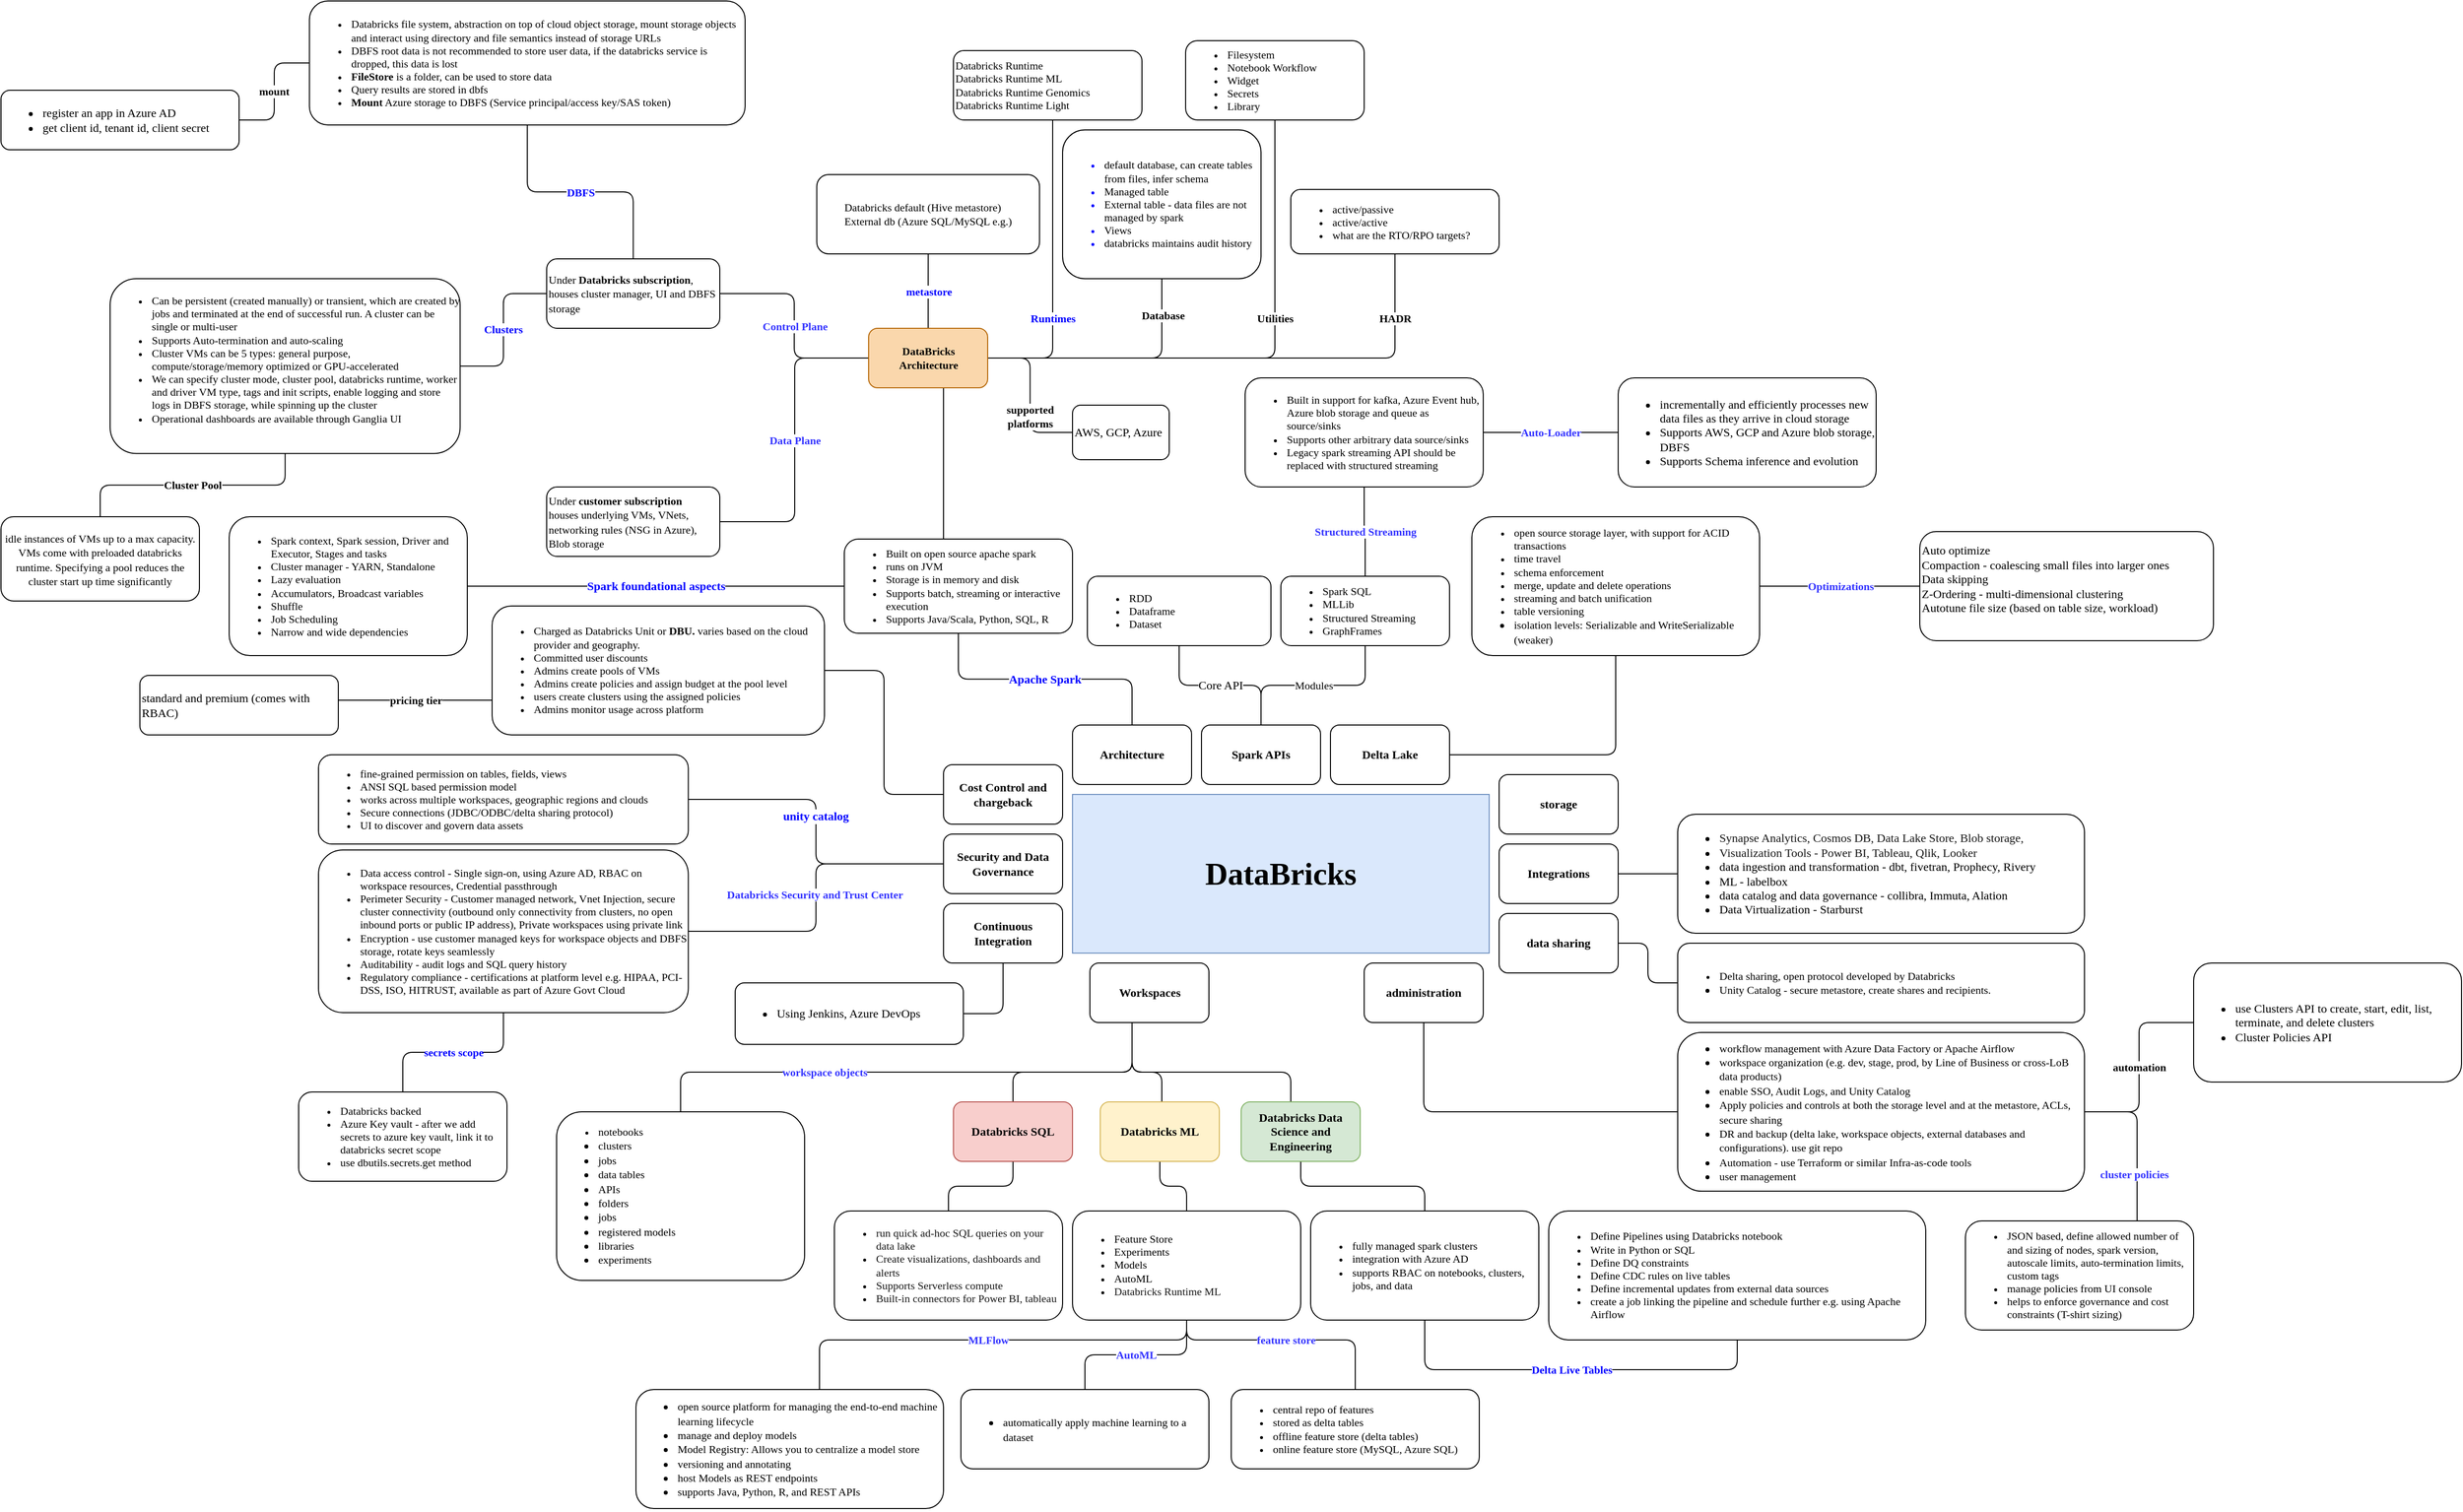 <mxfile version="17.2.4" type="github" pages="4">
  <diagram id="xfbisKgPo5yGwsmO2iI5" name="Page-1">
    <mxGraphModel dx="2440" dy="1478" grid="1" gridSize="10" guides="1" tooltips="1" connect="1" arrows="1" fold="1" page="1" pageScale="1" pageWidth="850" pageHeight="1100" math="0" shadow="0">
      <root>
        <mxCell id="0" />
        <mxCell id="1" parent="0" />
        <mxCell id="V43_jzV2RidBm6Wxg-L6-1" value="&lt;h3&gt;DataBricks&lt;/h3&gt;" style="rounded=0;whiteSpace=wrap;html=1;fontFamily=Tahoma;fontSize=27;fillColor=#dae8fc;strokeColor=#6c8ebf;" parent="1" vertex="1">
          <mxGeometry x="160" y="150" width="420" height="160" as="geometry" />
        </mxCell>
        <mxCell id="V43_jzV2RidBm6Wxg-L6-4" value="Apache Spark" style="edgeStyle=orthogonalEdgeStyle;rounded=1;orthogonalLoop=1;jettySize=auto;html=1;fontFamily=Tahoma;fontSize=12;endArrow=none;endFill=0;fontColor=#0000FF;fontStyle=1" parent="1" source="V43_jzV2RidBm6Wxg-L6-2" target="V43_jzV2RidBm6Wxg-L6-3" edge="1">
          <mxGeometry relative="1" as="geometry" />
        </mxCell>
        <mxCell id="V43_jzV2RidBm6Wxg-L6-2" value="&lt;p style=&quot;font-size: 12px&quot;&gt;Architecture&lt;/p&gt;" style="rounded=1;whiteSpace=wrap;html=1;fontFamily=Tahoma;fontSize=27;fontStyle=1" parent="1" vertex="1">
          <mxGeometry x="160" y="80" width="120" height="60" as="geometry" />
        </mxCell>
        <mxCell id="V43_jzV2RidBm6Wxg-L6-50" value="supported&lt;br&gt;platforms" style="edgeStyle=orthogonalEdgeStyle;rounded=1;orthogonalLoop=1;jettySize=auto;html=1;fontFamily=Tahoma;fontSize=11;endArrow=none;endFill=0;entryX=0;entryY=0.5;entryDx=0;entryDy=0;fontStyle=1" parent="1" source="Ct0M-siwjqjeuyYmhKqq-28" target="V43_jzV2RidBm6Wxg-L6-12" edge="1">
          <mxGeometry x="0.265" relative="1" as="geometry">
            <mxPoint as="offset" />
          </mxGeometry>
        </mxCell>
        <mxCell id="Uxrqat-RcbdeCMddSxPX-3" value="HADR" style="edgeStyle=orthogonalEdgeStyle;rounded=1;orthogonalLoop=1;jettySize=auto;html=1;endArrow=none;endFill=0;fontFamily=Tahoma;exitX=1;exitY=0.5;exitDx=0;exitDy=0;fontStyle=1" parent="1" source="Ct0M-siwjqjeuyYmhKqq-28" target="Uxrqat-RcbdeCMddSxPX-2" edge="1">
          <mxGeometry x="0.748" relative="1" as="geometry">
            <mxPoint x="-35.5" y="-40" as="sourcePoint" />
            <mxPoint as="offset" />
            <Array as="points">
              <mxPoint x="485" y="-290" />
            </Array>
          </mxGeometry>
        </mxCell>
        <mxCell id="Ct0M-siwjqjeuyYmhKqq-25" value="Control Plane" style="edgeStyle=orthogonalEdgeStyle;rounded=1;orthogonalLoop=1;jettySize=auto;html=1;fontFamily=Tahoma;fontSize=11;fontColor=#3333FF;endArrow=none;endFill=0;fontStyle=1" parent="1" source="Ct0M-siwjqjeuyYmhKqq-28" target="Ct0M-siwjqjeuyYmhKqq-24" edge="1">
          <mxGeometry relative="1" as="geometry" />
        </mxCell>
        <mxCell id="Ct0M-siwjqjeuyYmhKqq-27" value="Data Plane" style="edgeStyle=orthogonalEdgeStyle;rounded=1;orthogonalLoop=1;jettySize=auto;html=1;fontFamily=Tahoma;fontSize=11;fontColor=#3333FF;endArrow=none;endFill=0;fontStyle=1" parent="1" source="Ct0M-siwjqjeuyYmhKqq-28" target="Ct0M-siwjqjeuyYmhKqq-26" edge="1">
          <mxGeometry relative="1" as="geometry">
            <Array as="points">
              <mxPoint x="-120" y="-290" />
              <mxPoint x="-120" y="-125" />
            </Array>
          </mxGeometry>
        </mxCell>
        <mxCell id="Ct0M-siwjqjeuyYmhKqq-29" style="edgeStyle=orthogonalEdgeStyle;rounded=1;orthogonalLoop=1;jettySize=auto;html=1;fontFamily=Tahoma;fontSize=11;fontColor=#0000FF;endArrow=none;endFill=0;" parent="1" source="V43_jzV2RidBm6Wxg-L6-3" target="Ct0M-siwjqjeuyYmhKqq-28" edge="1">
          <mxGeometry relative="1" as="geometry">
            <Array as="points">
              <mxPoint x="30" y="-170" />
              <mxPoint x="30" y="-170" />
            </Array>
          </mxGeometry>
        </mxCell>
        <mxCell id="V43_jzV2RidBm6Wxg-L6-3" value="&lt;ul style=&quot;font-size: 11px&quot;&gt;&lt;li&gt;Built on open source apache spark&lt;/li&gt;&lt;li&gt;runs on JVM&lt;/li&gt;&lt;li&gt;Storage is in memory and disk&lt;/li&gt;&lt;li&gt;Supports batch, streaming or interactive execution&lt;/li&gt;&lt;li&gt;Supports Java/Scala, Python, SQL, R&lt;/li&gt;&lt;/ul&gt;" style="rounded=1;whiteSpace=wrap;html=1;fontFamily=Tahoma;fontSize=12;align=left;" parent="1" vertex="1">
          <mxGeometry x="-70" y="-107.5" width="230" height="95" as="geometry" />
        </mxCell>
        <mxCell id="V43_jzV2RidBm6Wxg-L6-7" value="Core API" style="edgeStyle=orthogonalEdgeStyle;rounded=1;orthogonalLoop=1;jettySize=auto;html=1;fontFamily=Tahoma;fontSize=12;endArrow=none;endFill=0;" parent="1" source="V43_jzV2RidBm6Wxg-L6-5" target="V43_jzV2RidBm6Wxg-L6-6" edge="1">
          <mxGeometry relative="1" as="geometry" />
        </mxCell>
        <mxCell id="V43_jzV2RidBm6Wxg-L6-37" value="Modules" style="edgeStyle=orthogonalEdgeStyle;rounded=1;orthogonalLoop=1;jettySize=auto;html=1;fontFamily=Tahoma;fontSize=11;endArrow=none;endFill=0;" parent="1" source="V43_jzV2RidBm6Wxg-L6-5" target="V43_jzV2RidBm6Wxg-L6-36" edge="1">
          <mxGeometry relative="1" as="geometry" />
        </mxCell>
        <mxCell id="V43_jzV2RidBm6Wxg-L6-5" value="&lt;p style=&quot;font-size: 12px&quot;&gt;Spark APIs&lt;/p&gt;" style="rounded=1;whiteSpace=wrap;html=1;fontFamily=Tahoma;fontSize=27;fontStyle=1" parent="1" vertex="1">
          <mxGeometry x="290" y="80" width="120" height="60" as="geometry" />
        </mxCell>
        <mxCell id="V43_jzV2RidBm6Wxg-L6-6" value="&lt;ul style=&quot;font-size: 11px&quot;&gt;&lt;li&gt;RDD&lt;/li&gt;&lt;li&gt;Dataframe&lt;/li&gt;&lt;li&gt;Dataset&lt;/li&gt;&lt;/ul&gt;" style="rounded=1;whiteSpace=wrap;html=1;fontFamily=Tahoma;fontSize=12;align=left;" parent="1" vertex="1">
          <mxGeometry x="175" y="-70" width="185" height="70" as="geometry" />
        </mxCell>
        <mxCell id="V43_jzV2RidBm6Wxg-L6-10" value="Spark foundational aspects" style="edgeStyle=orthogonalEdgeStyle;rounded=1;orthogonalLoop=1;jettySize=auto;html=1;fontFamily=Tahoma;fontSize=12;endArrow=none;endFill=0;fontStyle=1;fontColor=#0000FF;" parent="1" source="V43_jzV2RidBm6Wxg-L6-3" target="V43_jzV2RidBm6Wxg-L6-9" edge="1">
          <mxGeometry relative="1" as="geometry" />
        </mxCell>
        <mxCell id="V43_jzV2RidBm6Wxg-L6-9" value="&lt;ul style=&quot;font-size: 11px&quot;&gt;&lt;li&gt;&lt;span&gt;Spark context, Spark session, Driver and Executor, Stages and tasks&lt;/span&gt;&lt;br&gt;&lt;/li&gt;&lt;li&gt;Cluster manager - YARN, Standalone&lt;/li&gt;&lt;li&gt;Lazy evaluation&lt;/li&gt;&lt;li&gt;Accumulators, Broadcast variables&lt;/li&gt;&lt;li&gt;Shuffle&lt;/li&gt;&lt;li&gt;Job Scheduling&lt;/li&gt;&lt;li&gt;Narrow and wide dependencies&lt;/li&gt;&lt;/ul&gt;" style="rounded=1;whiteSpace=wrap;html=1;fontFamily=Tahoma;fontSize=12;align=left;" parent="1" vertex="1">
          <mxGeometry x="-690" y="-130" width="240" height="140" as="geometry" />
        </mxCell>
        <mxCell id="V43_jzV2RidBm6Wxg-L6-52" style="edgeStyle=orthogonalEdgeStyle;rounded=1;orthogonalLoop=1;jettySize=auto;html=1;fontFamily=Tahoma;fontSize=11;endArrow=none;endFill=0;" parent="1" source="V43_jzV2RidBm6Wxg-L6-11" target="V43_jzV2RidBm6Wxg-L6-51" edge="1">
          <mxGeometry relative="1" as="geometry" />
        </mxCell>
        <mxCell id="V43_jzV2RidBm6Wxg-L6-11" value="&lt;p style=&quot;font-size: 12px&quot;&gt;Delta Lake&lt;/p&gt;" style="rounded=1;whiteSpace=wrap;html=1;fontFamily=Tahoma;fontSize=27;fontStyle=1" parent="1" vertex="1">
          <mxGeometry x="420" y="80" width="120" height="60" as="geometry" />
        </mxCell>
        <mxCell id="V43_jzV2RidBm6Wxg-L6-12" value="&lt;span&gt;AWS, GCP, Azure&lt;/span&gt;" style="rounded=1;whiteSpace=wrap;html=1;fontFamily=Tahoma;fontSize=12;align=left;" parent="1" vertex="1">
          <mxGeometry x="160" y="-242.5" width="97.5" height="55" as="geometry" />
        </mxCell>
        <mxCell id="V43_jzV2RidBm6Wxg-L6-17" value="&lt;p style=&quot;font-size: 12px&quot;&gt;Security and Data Governance&lt;/p&gt;" style="rounded=1;whiteSpace=wrap;html=1;fontFamily=Tahoma;fontSize=27;fontStyle=1" parent="1" vertex="1">
          <mxGeometry x="30" y="190" width="120" height="60" as="geometry" />
        </mxCell>
        <mxCell id="V43_jzV2RidBm6Wxg-L6-23" style="edgeStyle=orthogonalEdgeStyle;rounded=1;orthogonalLoop=1;jettySize=auto;html=1;fontFamily=Tahoma;fontSize=11;endArrow=none;endFill=0;" parent="1" source="V43_jzV2RidBm6Wxg-L6-18" target="V43_jzV2RidBm6Wxg-L6-22" edge="1">
          <mxGeometry relative="1" as="geometry">
            <Array as="points">
              <mxPoint x="220" y="430" />
              <mxPoint x="100" y="430" />
            </Array>
          </mxGeometry>
        </mxCell>
        <mxCell id="V43_jzV2RidBm6Wxg-L6-26" style="edgeStyle=orthogonalEdgeStyle;rounded=1;orthogonalLoop=1;jettySize=auto;html=1;fontFamily=Tahoma;fontSize=11;endArrow=none;endFill=0;" parent="1" source="V43_jzV2RidBm6Wxg-L6-18" target="V43_jzV2RidBm6Wxg-L6-25" edge="1">
          <mxGeometry relative="1" as="geometry">
            <Array as="points">
              <mxPoint x="220" y="430" />
              <mxPoint x="380" y="430" />
            </Array>
          </mxGeometry>
        </mxCell>
        <mxCell id="V43_jzV2RidBm6Wxg-L6-27" style="edgeStyle=orthogonalEdgeStyle;rounded=1;orthogonalLoop=1;jettySize=auto;html=1;fontFamily=Tahoma;fontSize=11;endArrow=none;endFill=0;" parent="1" source="V43_jzV2RidBm6Wxg-L6-18" target="V43_jzV2RidBm6Wxg-L6-24" edge="1">
          <mxGeometry relative="1" as="geometry">
            <Array as="points">
              <mxPoint x="220" y="430" />
              <mxPoint x="250" y="430" />
            </Array>
          </mxGeometry>
        </mxCell>
        <mxCell id="Ct0M-siwjqjeuyYmhKqq-11" value="workspace objects" style="edgeStyle=orthogonalEdgeStyle;rounded=1;orthogonalLoop=1;jettySize=auto;html=1;entryX=0.5;entryY=0;entryDx=0;entryDy=0;fontFamily=Tahoma;fontSize=11;fontColor=#3333FF;endArrow=none;endFill=0;fontStyle=1" parent="1" source="V43_jzV2RidBm6Wxg-L6-18" target="Ct0M-siwjqjeuyYmhKqq-10" edge="1">
          <mxGeometry x="0.321" relative="1" as="geometry">
            <Array as="points">
              <mxPoint x="220" y="430" />
              <mxPoint x="-235" y="430" />
            </Array>
            <mxPoint as="offset" />
          </mxGeometry>
        </mxCell>
        <mxCell id="V43_jzV2RidBm6Wxg-L6-18" value="&lt;p style=&quot;font-size: 12px&quot;&gt;Workspaces&lt;/p&gt;" style="rounded=1;whiteSpace=wrap;html=1;fontFamily=Tahoma;fontSize=27;fontStyle=1" parent="1" vertex="1">
          <mxGeometry x="177.5" y="320" width="120" height="60" as="geometry" />
        </mxCell>
        <mxCell id="V43_jzV2RidBm6Wxg-L6-21" value="&lt;p style=&quot;font-size: 12px&quot;&gt;storage&lt;/p&gt;" style="rounded=1;whiteSpace=wrap;html=1;fontFamily=Tahoma;fontSize=27;fontStyle=1" parent="1" vertex="1">
          <mxGeometry x="590" y="130" width="120" height="60" as="geometry" />
        </mxCell>
        <mxCell id="V43_jzV2RidBm6Wxg-L6-31" style="edgeStyle=orthogonalEdgeStyle;rounded=1;orthogonalLoop=1;jettySize=auto;html=1;fontFamily=Tahoma;fontSize=11;endArrow=none;endFill=0;" parent="1" source="V43_jzV2RidBm6Wxg-L6-22" target="V43_jzV2RidBm6Wxg-L6-28" edge="1">
          <mxGeometry relative="1" as="geometry" />
        </mxCell>
        <mxCell id="V43_jzV2RidBm6Wxg-L6-22" value="&lt;p style=&quot;font-size: 12px&quot;&gt;Databricks SQL&lt;/p&gt;" style="rounded=1;whiteSpace=wrap;html=1;fontFamily=Tahoma;fontSize=27;fillColor=#f8cecc;strokeColor=#b85450;fontStyle=1" parent="1" vertex="1">
          <mxGeometry x="40" y="460" width="120" height="60" as="geometry" />
        </mxCell>
        <mxCell id="V43_jzV2RidBm6Wxg-L6-32" style="edgeStyle=orthogonalEdgeStyle;rounded=1;orthogonalLoop=1;jettySize=auto;html=1;fontFamily=Tahoma;fontSize=11;endArrow=none;endFill=0;" parent="1" source="V43_jzV2RidBm6Wxg-L6-24" target="V43_jzV2RidBm6Wxg-L6-29" edge="1">
          <mxGeometry relative="1" as="geometry" />
        </mxCell>
        <mxCell id="V43_jzV2RidBm6Wxg-L6-24" value="&lt;p style=&quot;font-size: 12px&quot;&gt;Databricks ML&lt;/p&gt;" style="rounded=1;whiteSpace=wrap;html=1;fontFamily=Tahoma;fontSize=27;fillColor=#fff2cc;strokeColor=#d6b656;fontStyle=1" parent="1" vertex="1">
          <mxGeometry x="188" y="460" width="120" height="60" as="geometry" />
        </mxCell>
        <mxCell id="V43_jzV2RidBm6Wxg-L6-33" style="edgeStyle=orthogonalEdgeStyle;rounded=1;orthogonalLoop=1;jettySize=auto;html=1;fontFamily=Tahoma;fontSize=11;endArrow=none;endFill=0;" parent="1" source="V43_jzV2RidBm6Wxg-L6-25" target="V43_jzV2RidBm6Wxg-L6-30" edge="1">
          <mxGeometry relative="1" as="geometry" />
        </mxCell>
        <mxCell id="V43_jzV2RidBm6Wxg-L6-25" value="&lt;p style=&quot;font-size: 12px&quot;&gt;Databricks Data Science and Engineering&lt;/p&gt;" style="rounded=1;whiteSpace=wrap;html=1;fontFamily=Tahoma;fontSize=27;fillColor=#d5e8d4;strokeColor=#82b366;fontStyle=1" parent="1" vertex="1">
          <mxGeometry x="330" y="460" width="120" height="60" as="geometry" />
        </mxCell>
        <mxCell id="V43_jzV2RidBm6Wxg-L6-28" value="&lt;p&gt;&lt;/p&gt;&lt;ul style=&quot;font-size: 11px&quot;&gt;&lt;li&gt;&lt;span style=&quot;color: rgb(23 , 23 , 23) ; background-color: rgb(255 , 255 , 255)&quot;&gt;&lt;font style=&quot;font-size: 11px&quot;&gt;run quick ad-hoc SQL queries on your data lake&lt;/font&gt;&lt;/span&gt;&lt;/li&gt;&lt;li&gt;&lt;span style=&quot;color: rgb(23 , 23 , 23) ; background-color: rgb(255 , 255 , 255)&quot;&gt;&lt;font style=&quot;font-size: 11px&quot;&gt;Create visualizations, dashboards and alerts&lt;/font&gt;&lt;/span&gt;&lt;/li&gt;&lt;li&gt;&lt;span style=&quot;color: rgb(23 , 23 , 23) ; background-color: rgb(255 , 255 , 255)&quot;&gt;&lt;font style=&quot;font-size: 11px&quot;&gt;Supports Serverless compute&lt;/font&gt;&lt;/span&gt;&lt;/li&gt;&lt;li&gt;&lt;span style=&quot;color: rgb(23 , 23 , 23) ; background-color: rgb(255 , 255 , 255)&quot;&gt;&lt;font style=&quot;font-size: 11px&quot;&gt;Built-in connectors for Power BI, tableau&lt;/font&gt;&lt;/span&gt;&lt;/li&gt;&lt;/ul&gt;&lt;p&gt;&lt;/p&gt;" style="rounded=1;whiteSpace=wrap;html=1;fontFamily=Tahoma;fontSize=12;align=left;" parent="1" vertex="1">
          <mxGeometry x="-80" y="570" width="230" height="110" as="geometry" />
        </mxCell>
        <mxCell id="Ct0M-siwjqjeuyYmhKqq-13" value="AutoML" style="edgeStyle=orthogonalEdgeStyle;rounded=1;orthogonalLoop=1;jettySize=auto;html=1;fontFamily=Tahoma;fontSize=11;fontColor=#3333FF;endArrow=none;endFill=0;fontStyle=1" parent="1" source="V43_jzV2RidBm6Wxg-L6-29" target="Ct0M-siwjqjeuyYmhKqq-12" edge="1">
          <mxGeometry relative="1" as="geometry" />
        </mxCell>
        <mxCell id="Ct0M-siwjqjeuyYmhKqq-15" value="feature store" style="edgeStyle=orthogonalEdgeStyle;rounded=1;orthogonalLoop=1;jettySize=auto;html=1;fontFamily=Tahoma;fontSize=11;fontColor=#3333FF;endArrow=none;endFill=0;fontStyle=1" parent="1" source="V43_jzV2RidBm6Wxg-L6-29" target="Ct0M-siwjqjeuyYmhKqq-14" edge="1">
          <mxGeometry relative="1" as="geometry">
            <Array as="points">
              <mxPoint x="275" y="700" />
              <mxPoint x="445" y="700" />
            </Array>
          </mxGeometry>
        </mxCell>
        <mxCell id="Ct0M-siwjqjeuyYmhKqq-23" value="MLFlow" style="edgeStyle=orthogonalEdgeStyle;rounded=1;orthogonalLoop=1;jettySize=auto;html=1;fontFamily=Tahoma;fontSize=11;fontColor=#3333FF;endArrow=none;endFill=0;fontStyle=1" parent="1" source="V43_jzV2RidBm6Wxg-L6-29" target="Ct0M-siwjqjeuyYmhKqq-22" edge="1">
          <mxGeometry relative="1" as="geometry">
            <Array as="points">
              <mxPoint x="275" y="700" />
              <mxPoint x="-95" y="700" />
            </Array>
          </mxGeometry>
        </mxCell>
        <mxCell id="V43_jzV2RidBm6Wxg-L6-29" value="&lt;p style=&quot;font-size: 11px&quot;&gt;&lt;/p&gt;&lt;ul style=&quot;font-size: 11px&quot;&gt;&lt;li&gt;&lt;span&gt;Feature Store&lt;/span&gt;&lt;/li&gt;&lt;li&gt;&lt;span&gt;Experiments&lt;/span&gt;&lt;/li&gt;&lt;li&gt;&lt;span&gt;Models&lt;/span&gt;&lt;/li&gt;&lt;li&gt;&lt;span&gt;AutoML&lt;/span&gt;&lt;/li&gt;&lt;li&gt;&lt;span style=&quot;background-color: rgb(255 , 255 , 255) ; color: rgb(23 , 23 , 23)&quot;&gt;Databricks Runtime ML&lt;/span&gt;&lt;/li&gt;&lt;/ul&gt;&lt;p&gt;&lt;/p&gt;" style="rounded=1;whiteSpace=wrap;html=1;fontFamily=Tahoma;fontSize=12;align=left;" parent="1" vertex="1">
          <mxGeometry x="160" y="570" width="230" height="110" as="geometry" />
        </mxCell>
        <mxCell id="Ct0M-siwjqjeuyYmhKqq-7" value="Delta Live Tables" style="edgeStyle=orthogonalEdgeStyle;rounded=1;orthogonalLoop=1;jettySize=auto;html=1;fontFamily=Tahoma;fontSize=11;endArrow=none;endFill=0;fontStyle=1;fontColor=#0000FF;" parent="1" source="V43_jzV2RidBm6Wxg-L6-30" target="Ct0M-siwjqjeuyYmhKqq-5" edge="1">
          <mxGeometry relative="1" as="geometry">
            <Array as="points">
              <mxPoint x="515" y="730" />
            </Array>
          </mxGeometry>
        </mxCell>
        <mxCell id="V43_jzV2RidBm6Wxg-L6-30" value="&lt;ul style=&quot;font-size: 11px&quot;&gt;&lt;li&gt;fully managed spark clusters&lt;/li&gt;&lt;li&gt;integration with Azure AD&lt;/li&gt;&lt;li&gt;supports RBAC on notebooks, clusters, jobs, and data&lt;/li&gt;&lt;/ul&gt;" style="rounded=1;whiteSpace=wrap;html=1;fontFamily=Tahoma;fontSize=12;align=left;" parent="1" vertex="1">
          <mxGeometry x="400" y="570" width="230" height="110" as="geometry" />
        </mxCell>
        <mxCell id="Ct0M-siwjqjeuyYmhKqq-2" value="unity catalog" style="edgeStyle=orthogonalEdgeStyle;rounded=1;orthogonalLoop=1;jettySize=auto;html=1;endArrow=none;endFill=0;fontFamily=Tahoma;fontSize=12;fontColor=#0000FF;fontStyle=1" parent="1" source="V43_jzV2RidBm6Wxg-L6-17" target="Ct0M-siwjqjeuyYmhKqq-1" edge="1">
          <mxGeometry x="0.098" relative="1" as="geometry">
            <mxPoint as="offset" />
          </mxGeometry>
        </mxCell>
        <mxCell id="Ct0M-siwjqjeuyYmhKqq-9" value="Databricks Security and Trust Center" style="edgeStyle=orthogonalEdgeStyle;rounded=1;orthogonalLoop=1;jettySize=auto;html=1;fontFamily=Tahoma;fontSize=11;fontColor=#3333FF;endArrow=none;endFill=0;fontStyle=1" parent="1" source="V43_jzV2RidBm6Wxg-L6-17" target="Ct0M-siwjqjeuyYmhKqq-8" edge="1">
          <mxGeometry x="-0.015" y="-1" relative="1" as="geometry">
            <mxPoint as="offset" />
          </mxGeometry>
        </mxCell>
        <mxCell id="Ct0M-siwjqjeuyYmhKqq-17" value="Structured Streaming" style="edgeStyle=orthogonalEdgeStyle;rounded=1;orthogonalLoop=1;jettySize=auto;html=1;entryX=0.5;entryY=1;entryDx=0;entryDy=0;fontFamily=Tahoma;fontSize=11;fontColor=#3333FF;endArrow=none;endFill=0;fontStyle=1" parent="1" source="V43_jzV2RidBm6Wxg-L6-36" target="Ct0M-siwjqjeuyYmhKqq-16" edge="1">
          <mxGeometry relative="1" as="geometry" />
        </mxCell>
        <mxCell id="V43_jzV2RidBm6Wxg-L6-36" value="&lt;ul style=&quot;font-size: 11px&quot;&gt;&lt;li&gt;Spark SQL&lt;/li&gt;&lt;li&gt;MLLib&lt;/li&gt;&lt;li&gt;Structured Streaming&lt;/li&gt;&lt;li&gt;GraphFrames&lt;/li&gt;&lt;/ul&gt;" style="rounded=1;whiteSpace=wrap;html=1;fontFamily=Tahoma;fontSize=12;align=left;" parent="1" vertex="1">
          <mxGeometry x="370" y="-70" width="170" height="70" as="geometry" />
        </mxCell>
        <mxCell id="V43_jzV2RidBm6Wxg-L6-40" style="edgeStyle=orthogonalEdgeStyle;rounded=1;orthogonalLoop=1;jettySize=auto;html=1;fontFamily=Tahoma;fontSize=11;endArrow=none;endFill=0;" parent="1" source="V43_jzV2RidBm6Wxg-L6-38" target="V43_jzV2RidBm6Wxg-L6-39" edge="1">
          <mxGeometry relative="1" as="geometry" />
        </mxCell>
        <mxCell id="V43_jzV2RidBm6Wxg-L6-38" value="&lt;p style=&quot;font-size: 12px&quot;&gt;Integrations&lt;/p&gt;" style="rounded=1;whiteSpace=wrap;html=1;fontFamily=Tahoma;fontSize=27;fontStyle=1" parent="1" vertex="1">
          <mxGeometry x="590" y="200" width="120" height="60" as="geometry" />
        </mxCell>
        <mxCell id="V43_jzV2RidBm6Wxg-L6-39" value="&lt;ul&gt;&lt;li&gt;&lt;span style=&quot;color: rgb(23 , 23 , 23) ; background-color: rgb(255 , 255 , 255)&quot;&gt;Synapse Analytics, Cosmos DB, Data Lake Store, Blob storage,&amp;nbsp;&lt;/span&gt;&lt;/li&gt;&lt;li&gt;&lt;span style=&quot;color: rgb(23 , 23 , 23) ; background-color: rgb(255 , 255 , 255)&quot;&gt;Visualization Tools - Power BI, Tableau, Qlik, Looker&lt;/span&gt;&lt;br&gt;&lt;/li&gt;&lt;li&gt;data ingestion and transformation - dbt, fivetran, Prophecy, Rivery&lt;/li&gt;&lt;li&gt;ML - labelbox&lt;/li&gt;&lt;li&gt;data catalog and data governance - collibra, Immuta, Alation&lt;/li&gt;&lt;li&gt;Data Virtualization - Starburst&lt;/li&gt;&lt;/ul&gt;" style="rounded=1;whiteSpace=wrap;html=1;fontFamily=Tahoma;fontSize=12;align=left;" parent="1" vertex="1">
          <mxGeometry x="770" y="170" width="410" height="120" as="geometry" />
        </mxCell>
        <mxCell id="V43_jzV2RidBm6Wxg-L6-49" style="edgeStyle=orthogonalEdgeStyle;rounded=1;orthogonalLoop=1;jettySize=auto;html=1;entryX=0;entryY=0.5;entryDx=0;entryDy=0;fontFamily=Tahoma;fontSize=11;endArrow=none;endFill=0;" parent="1" source="V43_jzV2RidBm6Wxg-L6-41" target="V43_jzV2RidBm6Wxg-L6-48" edge="1">
          <mxGeometry relative="1" as="geometry">
            <Array as="points">
              <mxPoint x="514" y="470" />
            </Array>
          </mxGeometry>
        </mxCell>
        <mxCell id="V43_jzV2RidBm6Wxg-L6-41" value="&lt;p style=&quot;font-size: 12px&quot;&gt;administration&lt;/p&gt;" style="rounded=1;whiteSpace=wrap;html=1;fontFamily=Tahoma;fontSize=27;fontStyle=1" parent="1" vertex="1">
          <mxGeometry x="454" y="320" width="120" height="60" as="geometry" />
        </mxCell>
        <mxCell id="V43_jzV2RidBm6Wxg-L6-44" style="edgeStyle=orthogonalEdgeStyle;rounded=1;orthogonalLoop=1;jettySize=auto;html=1;fontFamily=Tahoma;fontSize=11;endArrow=none;endFill=0;" parent="1" source="V43_jzV2RidBm6Wxg-L6-42" target="V43_jzV2RidBm6Wxg-L6-43" edge="1">
          <mxGeometry relative="1" as="geometry" />
        </mxCell>
        <mxCell id="V43_jzV2RidBm6Wxg-L6-42" value="&lt;p style=&quot;font-size: 12px&quot;&gt;data sharing&lt;/p&gt;" style="rounded=1;whiteSpace=wrap;html=1;fontFamily=Tahoma;fontSize=27;fontStyle=1" parent="1" vertex="1">
          <mxGeometry x="590" y="270" width="120" height="60" as="geometry" />
        </mxCell>
        <mxCell id="V43_jzV2RidBm6Wxg-L6-43" value="&lt;ul&gt;&lt;li style=&quot;font-size: 11px&quot;&gt;Delta sharing, open protocol developed by Databricks&lt;/li&gt;&lt;li&gt;&lt;span style=&quot;font-size: 11px&quot;&gt;Unity Catalog - secure metastore,&amp;nbsp;&lt;/span&gt;&lt;span style=&quot;font-size: 11px&quot;&gt;create shares and recipients.&lt;/span&gt;&lt;br&gt;&lt;/li&gt;&lt;/ul&gt;" style="rounded=1;whiteSpace=wrap;html=1;fontFamily=Tahoma;fontSize=12;align=left;" parent="1" vertex="1">
          <mxGeometry x="770" y="300" width="410" height="80" as="geometry" />
        </mxCell>
        <mxCell id="V43_jzV2RidBm6Wxg-L6-47" style="edgeStyle=orthogonalEdgeStyle;rounded=1;orthogonalLoop=1;jettySize=auto;html=1;fontFamily=Tahoma;fontSize=11;endArrow=none;endFill=0;" parent="1" source="V43_jzV2RidBm6Wxg-L6-45" target="V43_jzV2RidBm6Wxg-L6-46" edge="1">
          <mxGeometry relative="1" as="geometry">
            <Array as="points">
              <mxPoint x="90" y="371" />
            </Array>
          </mxGeometry>
        </mxCell>
        <mxCell id="V43_jzV2RidBm6Wxg-L6-45" value="&lt;p style=&quot;font-size: 12px&quot;&gt;Continuous Integration&lt;/p&gt;" style="rounded=1;whiteSpace=wrap;html=1;fontFamily=Tahoma;fontSize=27;fontStyle=1" parent="1" vertex="1">
          <mxGeometry x="30" y="260" width="120" height="60" as="geometry" />
        </mxCell>
        <mxCell id="V43_jzV2RidBm6Wxg-L6-46" value="&lt;ul&gt;&lt;li&gt;Using Jenkins, Azure DevOps&lt;/li&gt;&lt;/ul&gt;" style="rounded=1;whiteSpace=wrap;html=1;fontFamily=Tahoma;fontSize=12;align=left;" parent="1" vertex="1">
          <mxGeometry x="-180" y="340" width="230" height="62" as="geometry" />
        </mxCell>
        <mxCell id="Ct0M-siwjqjeuyYmhKqq-4" value="cluster policies" style="edgeStyle=orthogonalEdgeStyle;rounded=1;orthogonalLoop=1;jettySize=auto;html=1;fontFamily=Tahoma;fontSize=11;endArrow=none;endFill=0;fontStyle=1;fontColor=#3333FF;" parent="1" source="V43_jzV2RidBm6Wxg-L6-48" target="Ct0M-siwjqjeuyYmhKqq-3" edge="1">
          <mxGeometry x="0.407" y="-3" relative="1" as="geometry">
            <Array as="points">
              <mxPoint x="1233" y="470" />
            </Array>
            <mxPoint y="1" as="offset" />
          </mxGeometry>
        </mxCell>
        <mxCell id="vmOzD1zISduSIHuOrPGB-4" value="automation" style="edgeStyle=orthogonalEdgeStyle;rounded=1;orthogonalLoop=1;jettySize=auto;html=1;fontFamily=Tahoma;endArrow=none;endFill=0;fontStyle=1" edge="1" parent="1" source="V43_jzV2RidBm6Wxg-L6-48" target="vmOzD1zISduSIHuOrPGB-3">
          <mxGeometry relative="1" as="geometry" />
        </mxCell>
        <mxCell id="V43_jzV2RidBm6Wxg-L6-48" value="&lt;ul&gt;&lt;li&gt;&lt;span style=&quot;font-size: 11px&quot;&gt;workflow management with Azure Data Factory or Apache Airflow&lt;/span&gt;&lt;br&gt;&lt;/li&gt;&lt;li&gt;&lt;span style=&quot;font-size: 11px&quot;&gt;workspace organization (e.g. dev, stage, prod, by Line of Business or cross-LoB data products)&lt;/span&gt;&lt;/li&gt;&lt;li&gt;&lt;span style=&quot;font-size: 11px&quot;&gt;enable SSO, Audit Logs, and Unity Catalog&lt;/span&gt;&lt;br&gt;&lt;/li&gt;&lt;li&gt;&lt;span style=&quot;font-size: 11px&quot;&gt;Apply policies and controls at both the storage level and at the metastore, ACLs, secure sharing&lt;br&gt;&lt;/span&gt;&lt;/li&gt;&lt;li&gt;&lt;span style=&quot;font-size: 11px&quot;&gt;DR and backup (delta lake, workspace objects, external databases and configurations). use git repo&lt;/span&gt;&lt;/li&gt;&lt;li&gt;&lt;span style=&quot;font-size: 11px&quot;&gt;Automation - use Terraform or similar Infra-as-code tools&lt;/span&gt;&lt;/li&gt;&lt;li&gt;&lt;span style=&quot;font-size: 11px&quot;&gt;user management&lt;/span&gt;&lt;/li&gt;&lt;/ul&gt;" style="rounded=1;whiteSpace=wrap;html=1;fontFamily=Tahoma;fontSize=12;align=left;" parent="1" vertex="1">
          <mxGeometry x="770" y="390" width="410" height="160" as="geometry" />
        </mxCell>
        <mxCell id="Ct0M-siwjqjeuyYmhKqq-21" value="Optimizations" style="edgeStyle=orthogonalEdgeStyle;rounded=1;orthogonalLoop=1;jettySize=auto;html=1;fontFamily=Tahoma;fontSize=11;fontColor=#3333FF;endArrow=none;endFill=0;fontStyle=1" parent="1" source="V43_jzV2RidBm6Wxg-L6-51" target="Ct0M-siwjqjeuyYmhKqq-20" edge="1">
          <mxGeometry relative="1" as="geometry" />
        </mxCell>
        <mxCell id="V43_jzV2RidBm6Wxg-L6-51" value="&lt;ul&gt;&lt;li style=&quot;font-size: 11px&quot;&gt;open source storage layer, with support for ACID transactions&lt;/li&gt;&lt;li style=&quot;font-size: 11px&quot;&gt;time travel&lt;/li&gt;&lt;li style=&quot;font-size: 11px&quot;&gt;schema enforcement&lt;/li&gt;&lt;li style=&quot;font-size: 11px&quot;&gt;merge, update and delete operations&lt;/li&gt;&lt;li style=&quot;font-size: 11px&quot;&gt;streaming and batch unification&lt;/li&gt;&lt;li style=&quot;font-size: 11px&quot;&gt;table versioning&lt;/li&gt;&lt;li&gt;&lt;span style=&quot;font-size: 11px&quot;&gt;isolation levels: Serializable and WriteSerializable (weaker)&lt;/span&gt;&lt;br&gt;&lt;/li&gt;&lt;/ul&gt;" style="rounded=1;whiteSpace=wrap;html=1;fontFamily=Tahoma;fontSize=12;align=left;" parent="1" vertex="1">
          <mxGeometry x="562.5" y="-130" width="290" height="140" as="geometry" />
        </mxCell>
        <mxCell id="Uxrqat-RcbdeCMddSxPX-2" value="&lt;ul style=&quot;font-size: 11px&quot;&gt;&lt;li&gt;active/passive&lt;/li&gt;&lt;li&gt;active/active&lt;/li&gt;&lt;li&gt;what are the RTO/RPO targets?&lt;/li&gt;&lt;/ul&gt;" style="whiteSpace=wrap;html=1;fontFamily=Tahoma;align=left;rounded=1;" parent="1" vertex="1">
          <mxGeometry x="380" y="-460" width="210" height="65" as="geometry" />
        </mxCell>
        <mxCell id="Ct0M-siwjqjeuyYmhKqq-1" value="&lt;p style=&quot;font-size: 11px&quot;&gt;&lt;/p&gt;&lt;p&gt;&lt;/p&gt;&lt;ul style=&quot;font-size: 11px&quot;&gt;&lt;li&gt;&lt;span&gt;fine-grained permission on tables, fields, views&lt;/span&gt;&lt;br&gt;&lt;/li&gt;&lt;li&gt;ANSI SQL based permission model&lt;/li&gt;&lt;li&gt;works across multiple workspaces, geographic regions and clouds&lt;/li&gt;&lt;li&gt;Secure connections (JDBC/ODBC/delta sharing protocol)&lt;/li&gt;&lt;li&gt;UI to discover and govern data assets&lt;/li&gt;&lt;/ul&gt;&lt;p&gt;&lt;/p&gt;&lt;p&gt;&lt;/p&gt;" style="rounded=1;whiteSpace=wrap;html=1;fontFamily=Tahoma;fontSize=12;align=left;" parent="1" vertex="1">
          <mxGeometry x="-600" y="110" width="372.75" height="90" as="geometry" />
        </mxCell>
        <mxCell id="Ct0M-siwjqjeuyYmhKqq-3" value="&lt;ul style=&quot;font-size: 11px&quot;&gt;&lt;li&gt;JSON based, define allowed number of and sizing of nodes, spark version, autoscale limits, auto-termination limits, custom tags&lt;/li&gt;&lt;li&gt;manage policies from UI console&lt;/li&gt;&lt;li&gt;helps to enforce governance and cost constraints (T-shirt sizing)&lt;/li&gt;&lt;/ul&gt;" style="whiteSpace=wrap;html=1;fontFamily=Tahoma;align=left;rounded=1;" parent="1" vertex="1">
          <mxGeometry x="1060" y="580" width="230" height="110" as="geometry" />
        </mxCell>
        <mxCell id="Ct0M-siwjqjeuyYmhKqq-5" value="&lt;ul style=&quot;font-size: 11px&quot;&gt;&lt;li&gt;Define Pipelines using Databricks notebook&lt;/li&gt;&lt;li&gt;Write in Python or SQL&lt;/li&gt;&lt;li&gt;Define DQ constraints&lt;/li&gt;&lt;li&gt;Define CDC rules on live tables&lt;/li&gt;&lt;li&gt;Define incremental updates from external data sources&lt;/li&gt;&lt;li&gt;create a job linking the pipeline and schedule further e.g. using Apache Airflow&lt;/li&gt;&lt;/ul&gt;" style="whiteSpace=wrap;html=1;fontFamily=Tahoma;align=left;rounded=1;" parent="1" vertex="1">
          <mxGeometry x="640" y="570" width="380" height="130" as="geometry" />
        </mxCell>
        <mxCell id="vmOzD1zISduSIHuOrPGB-14" value="secrets scope" style="edgeStyle=orthogonalEdgeStyle;rounded=1;orthogonalLoop=1;jettySize=auto;html=1;fontFamily=Tahoma;fontSize=11;fontColor=#0000FF;endArrow=none;endFill=0;fontStyle=1" edge="1" parent="1" source="Ct0M-siwjqjeuyYmhKqq-8" target="vmOzD1zISduSIHuOrPGB-13">
          <mxGeometry relative="1" as="geometry" />
        </mxCell>
        <mxCell id="Ct0M-siwjqjeuyYmhKqq-8" value="&lt;p style=&quot;font-size: 11px&quot;&gt;&lt;/p&gt;&lt;p&gt;&lt;/p&gt;&lt;ul style=&quot;font-size: 11px&quot;&gt;&lt;li&gt;Data access control - Single sign-on, using Azure AD, RBAC on workspace resources, Credential passthrough&lt;/li&gt;&lt;li&gt;Perimeter Security - Customer managed network, Vnet Injection, secure cluster connectivity (outbound only connectivity from clusters, no open inbound ports or public IP address), Private workspaces using private link&lt;/li&gt;&lt;li&gt;Encryption - use customer managed keys for workspace objects and DBFS storage, rotate keys seamlessly&lt;/li&gt;&lt;li&gt;Auditability - audit logs and SQL query history&lt;/li&gt;&lt;li&gt;Regulatory compliance - certifications at platform level e.g. HIPAA, PCI-DSS, ISO, HITRUST, available as part of Azure Govt Cloud&lt;/li&gt;&lt;/ul&gt;&lt;p&gt;&lt;/p&gt;&lt;p&gt;&lt;/p&gt;" style="rounded=1;whiteSpace=wrap;html=1;fontFamily=Tahoma;fontSize=12;align=left;" parent="1" vertex="1">
          <mxGeometry x="-600" y="206" width="372.75" height="164" as="geometry" />
        </mxCell>
        <mxCell id="Ct0M-siwjqjeuyYmhKqq-10" value="&lt;p style=&quot;font-size: 11px&quot;&gt;&lt;/p&gt;&lt;p&gt;&lt;/p&gt;&lt;ul&gt;&lt;li style=&quot;font-size: 11px&quot;&gt;notebooks&lt;/li&gt;&lt;li&gt;&lt;span style=&quot;font-size: 11px&quot;&gt;clusters&lt;/span&gt;&lt;/li&gt;&lt;li&gt;&lt;span style=&quot;font-size: 11px&quot;&gt;jobs&lt;/span&gt;&lt;/li&gt;&lt;li&gt;&lt;span style=&quot;font-size: 11px&quot;&gt;data tables&lt;/span&gt;&lt;/li&gt;&lt;li&gt;&lt;span style=&quot;font-size: 11px&quot;&gt;APIs&lt;/span&gt;&lt;/li&gt;&lt;li&gt;&lt;span style=&quot;font-size: 11px&quot;&gt;folders&lt;/span&gt;&lt;/li&gt;&lt;li&gt;&lt;span style=&quot;font-size: 11px&quot;&gt;jobs&lt;/span&gt;&lt;/li&gt;&lt;li&gt;&lt;span style=&quot;font-size: 11px&quot;&gt;registered models&lt;/span&gt;&lt;br&gt;&lt;/li&gt;&lt;li&gt;&lt;span style=&quot;font-size: 11px&quot;&gt;libraries&lt;/span&gt;&lt;/li&gt;&lt;li&gt;&lt;span style=&quot;font-size: 11px&quot;&gt;experiments&lt;/span&gt;&lt;/li&gt;&lt;/ul&gt;&lt;p&gt;&lt;/p&gt;&lt;p&gt;&lt;/p&gt;" style="rounded=1;whiteSpace=wrap;html=1;fontFamily=Tahoma;fontSize=12;align=left;" parent="1" vertex="1">
          <mxGeometry x="-360" y="470" width="250" height="170" as="geometry" />
        </mxCell>
        <mxCell id="Ct0M-siwjqjeuyYmhKqq-12" value="&lt;p style=&quot;font-size: 11px&quot;&gt;&lt;/p&gt;&lt;p&gt;&lt;/p&gt;&lt;ul&gt;&lt;li&gt;&lt;span style=&quot;font-size: 11px&quot;&gt;automatically apply machine learning to a dataset&lt;/span&gt;&lt;br&gt;&lt;/li&gt;&lt;/ul&gt;&lt;p&gt;&lt;/p&gt;&lt;p&gt;&lt;/p&gt;" style="rounded=1;whiteSpace=wrap;html=1;fontFamily=Tahoma;fontSize=12;align=left;" parent="1" vertex="1">
          <mxGeometry x="47.5" y="750" width="250" height="80" as="geometry" />
        </mxCell>
        <mxCell id="Ct0M-siwjqjeuyYmhKqq-14" value="&lt;p style=&quot;font-size: 11px&quot;&gt;&lt;/p&gt;&lt;p&gt;&lt;/p&gt;&lt;ul&gt;&lt;li style=&quot;font-size: 11px&quot;&gt;central repo of features&lt;/li&gt;&lt;li style=&quot;font-size: 11px&quot;&gt;stored as delta tables&lt;/li&gt;&lt;li style=&quot;font-size: 11px&quot;&gt;offline feature store (delta tables)&lt;/li&gt;&lt;li style=&quot;font-size: 11px&quot;&gt;online feature store (MySQL, Azure SQL)&lt;/li&gt;&lt;/ul&gt;&lt;p&gt;&lt;/p&gt;&lt;p&gt;&lt;/p&gt;" style="rounded=1;whiteSpace=wrap;html=1;fontFamily=Tahoma;fontSize=12;align=left;" parent="1" vertex="1">
          <mxGeometry x="320" y="750" width="250" height="80" as="geometry" />
        </mxCell>
        <mxCell id="Ct0M-siwjqjeuyYmhKqq-19" value="Auto-Loader" style="edgeStyle=orthogonalEdgeStyle;rounded=1;orthogonalLoop=1;jettySize=auto;html=1;fontFamily=Tahoma;fontSize=11;fontColor=#3333FF;endArrow=none;endFill=0;fontStyle=1" parent="1" source="Ct0M-siwjqjeuyYmhKqq-16" target="Ct0M-siwjqjeuyYmhKqq-18" edge="1">
          <mxGeometry relative="1" as="geometry" />
        </mxCell>
        <mxCell id="Ct0M-siwjqjeuyYmhKqq-16" value="&lt;ul style=&quot;font-size: 11px&quot;&gt;&lt;li&gt;Built in support for kafka, Azure Event hub, Azure blob storage and queue as source/sinks&lt;/li&gt;&lt;li&gt;Supports other arbitrary data source/sinks&lt;/li&gt;&lt;li&gt;Legacy spark streaming API should be replaced with structured streaming&lt;/li&gt;&lt;/ul&gt;" style="rounded=1;whiteSpace=wrap;html=1;fontFamily=Tahoma;fontSize=12;align=left;" parent="1" vertex="1">
          <mxGeometry x="334" y="-270" width="240" height="110" as="geometry" />
        </mxCell>
        <mxCell id="Ct0M-siwjqjeuyYmhKqq-18" value="&lt;ul&gt;&lt;li&gt;incrementally and efficiently processes new data files as they arrive in cloud storage&lt;/li&gt;&lt;li&gt;Supports AWS, GCP and Azure blob storage, DBFS&lt;/li&gt;&lt;li&gt;Supports&amp;nbsp;Schema inference and evolution&lt;/li&gt;&lt;/ul&gt;" style="rounded=1;whiteSpace=wrap;html=1;fontFamily=Tahoma;fontSize=12;align=left;" parent="1" vertex="1">
          <mxGeometry x="710" y="-270" width="260" height="110" as="geometry" />
        </mxCell>
        <mxCell id="Ct0M-siwjqjeuyYmhKqq-20" value="Auto optimize&lt;br&gt;&lt;div&gt;Compaction - coalescing small files into larger ones&lt;/div&gt;&lt;div&gt;Data skipping&lt;/div&gt;&lt;div&gt;Z-Ordering - multi-dimensional clustering&lt;/div&gt;&lt;div&gt;Autotune file size (based on table size, workload)&lt;/div&gt;&lt;div&gt;&lt;br&gt;&lt;/div&gt;" style="whiteSpace=wrap;html=1;fontFamily=Tahoma;align=left;rounded=1;" parent="1" vertex="1">
          <mxGeometry x="1014" y="-115" width="296" height="110" as="geometry" />
        </mxCell>
        <mxCell id="Ct0M-siwjqjeuyYmhKqq-22" value="&lt;p style=&quot;font-size: 11px&quot;&gt;&lt;/p&gt;&lt;p&gt;&lt;/p&gt;&lt;ul&gt;&lt;li&gt;&lt;span style=&quot;font-size: 11px&quot;&gt;open source platform for managing the end-to-end machine learning lifecycle&lt;/span&gt;&lt;br&gt;&lt;/li&gt;&lt;li&gt;&lt;span style=&quot;font-size: 11px&quot;&gt;manage and deploy models&lt;/span&gt;&lt;/li&gt;&lt;li&gt;&lt;span style=&quot;font-size: 11px&quot;&gt;Model Registry: Allows you to centralize a model store&lt;/span&gt;&lt;/li&gt;&lt;li&gt;&lt;span style=&quot;font-size: 11px&quot;&gt;versioning and annotating&lt;/span&gt;&lt;br&gt;&lt;/li&gt;&lt;li&gt;&lt;span style=&quot;font-size: 11px&quot;&gt;host Models as REST endpoints&lt;/span&gt;&lt;/li&gt;&lt;li&gt;&lt;span style=&quot;font-size: 11px&quot;&gt;supports Java, Python, R, and REST APIs&lt;/span&gt;&lt;/li&gt;&lt;/ul&gt;&lt;p&gt;&lt;/p&gt;&lt;p&gt;&lt;/p&gt;" style="rounded=1;whiteSpace=wrap;html=1;fontFamily=Tahoma;fontSize=12;align=left;" parent="1" vertex="1">
          <mxGeometry x="-280" y="750" width="310" height="120" as="geometry" />
        </mxCell>
        <mxCell id="Ct0M-siwjqjeuyYmhKqq-35" value="Clusters" style="edgeStyle=orthogonalEdgeStyle;rounded=1;orthogonalLoop=1;jettySize=auto;html=1;fontFamily=Tahoma;fontSize=11;fontColor=#0000FF;endArrow=none;endFill=0;fontStyle=1" parent="1" source="Ct0M-siwjqjeuyYmhKqq-24" target="Ct0M-siwjqjeuyYmhKqq-34" edge="1">
          <mxGeometry relative="1" as="geometry" />
        </mxCell>
        <mxCell id="Ct0M-siwjqjeuyYmhKqq-38" value="DBFS" style="edgeStyle=orthogonalEdgeStyle;rounded=1;orthogonalLoop=1;jettySize=auto;html=1;fontFamily=Tahoma;fontSize=11;fontColor=#0000FF;endArrow=none;endFill=0;fontStyle=1" parent="1" source="Ct0M-siwjqjeuyYmhKqq-24" target="Ct0M-siwjqjeuyYmhKqq-37" edge="1">
          <mxGeometry relative="1" as="geometry" />
        </mxCell>
        <mxCell id="Ct0M-siwjqjeuyYmhKqq-24" value="&lt;span style=&quot;font-size: 11px&quot;&gt;Under &lt;b&gt;Databricks&lt;/b&gt; &lt;b&gt;subscription&lt;/b&gt;, houses cluster manager, UI and DBFS storage&lt;/span&gt;" style="whiteSpace=wrap;html=1;fontFamily=Tahoma;align=left;rounded=1;" parent="1" vertex="1">
          <mxGeometry x="-370" y="-390" width="174.5" height="70" as="geometry" />
        </mxCell>
        <mxCell id="Ct0M-siwjqjeuyYmhKqq-26" value="&lt;span style=&quot;font-size: 11px&quot;&gt;Under &lt;b&gt;customer&lt;/b&gt; &lt;b&gt;subscription&lt;/b&gt;&lt;br&gt;houses underlying VMs, VNets, networking rules (NSG in Azure), Blob storage&lt;/span&gt;" style="whiteSpace=wrap;html=1;fontFamily=Tahoma;align=left;rounded=1;" parent="1" vertex="1">
          <mxGeometry x="-370" y="-160" width="174.5" height="70" as="geometry" />
        </mxCell>
        <mxCell id="Ct0M-siwjqjeuyYmhKqq-31" value="Runtimes" style="edgeStyle=orthogonalEdgeStyle;rounded=1;orthogonalLoop=1;jettySize=auto;html=1;fontFamily=Tahoma;fontSize=11;fontColor=#0000FF;endArrow=none;endFill=0;fontStyle=1" parent="1" source="Ct0M-siwjqjeuyYmhKqq-28" target="Ct0M-siwjqjeuyYmhKqq-30" edge="1">
          <mxGeometry x="-0.309" relative="1" as="geometry">
            <Array as="points">
              <mxPoint x="140" y="-290" />
            </Array>
            <mxPoint as="offset" />
          </mxGeometry>
        </mxCell>
        <mxCell id="vmOzD1zISduSIHuOrPGB-10" value="Utilities" style="edgeStyle=orthogonalEdgeStyle;rounded=1;orthogonalLoop=1;jettySize=auto;html=1;fontFamily=Tahoma;fontSize=11;endArrow=none;endFill=0;fontStyle=1" edge="1" parent="1" source="Ct0M-siwjqjeuyYmhKqq-28" target="vmOzD1zISduSIHuOrPGB-9">
          <mxGeometry x="0.245" relative="1" as="geometry">
            <mxPoint as="offset" />
          </mxGeometry>
        </mxCell>
        <mxCell id="vmOzD1zISduSIHuOrPGB-12" value="Database" style="edgeStyle=orthogonalEdgeStyle;rounded=1;orthogonalLoop=1;jettySize=auto;html=1;fontFamily=Tahoma;fontSize=11;fontColor=#000000;endArrow=none;endFill=0;fontStyle=1" edge="1" parent="1" source="Ct0M-siwjqjeuyYmhKqq-28" target="vmOzD1zISduSIHuOrPGB-11">
          <mxGeometry x="0.709" y="-1" relative="1" as="geometry">
            <mxPoint as="offset" />
          </mxGeometry>
        </mxCell>
        <mxCell id="gVq9OS-MDNWrs_oQ_ZD8-2" value="metastore" style="edgeStyle=orthogonalEdgeStyle;rounded=1;orthogonalLoop=1;jettySize=auto;html=1;fontFamily=Tahoma;fontSize=11;fontColor=#0000FF;endArrow=none;endFill=0;fontStyle=1" edge="1" parent="1" source="Ct0M-siwjqjeuyYmhKqq-28" target="gVq9OS-MDNWrs_oQ_ZD8-1">
          <mxGeometry relative="1" as="geometry" />
        </mxCell>
        <mxCell id="Ct0M-siwjqjeuyYmhKqq-28" value="DataBricks &lt;br&gt;Architecture" style="rounded=1;whiteSpace=wrap;html=1;labelBackgroundColor=none;fontFamily=Tahoma;fontSize=11;fontStyle=1;fillColor=#fad7ac;strokeColor=#b46504;" parent="1" vertex="1">
          <mxGeometry x="-45.5" y="-320" width="120" height="60" as="geometry" />
        </mxCell>
        <mxCell id="Ct0M-siwjqjeuyYmhKqq-30" value="&lt;p&gt;&lt;span style=&quot;color: rgb(0 , 0 , 0) ; font-weight: normal&quot;&gt;Databricks Runtime&lt;/span&gt;&lt;br&gt;&lt;span style=&quot;color: rgb(0 , 0 , 0) ; font-weight: normal&quot;&gt;Databricks Runtime ML&lt;/span&gt;&lt;br&gt;&lt;span style=&quot;color: rgb(0 , 0 , 0) ; font-weight: normal&quot;&gt;Databricks Runtime Genomics&lt;/span&gt;&lt;br&gt;&lt;span style=&quot;color: rgb(0 , 0 , 0) ; font-weight: normal&quot;&gt;Databricks Runtime Light&lt;/span&gt;&lt;br&gt;&lt;/p&gt;" style="whiteSpace=wrap;html=1;fontSize=11;fontFamily=Tahoma;fontColor=#0000FF;rounded=1;labelBackgroundColor=none;fontStyle=1;align=left;" parent="1" vertex="1">
          <mxGeometry x="40" y="-600" width="190" height="70" as="geometry" />
        </mxCell>
        <mxCell id="vmOzD1zISduSIHuOrPGB-7" value="Cluster Pool" style="edgeStyle=orthogonalEdgeStyle;rounded=1;orthogonalLoop=1;jettySize=auto;html=1;fontFamily=Tahoma;fontSize=11;endArrow=none;endFill=0;fontStyle=1" edge="1" parent="1" source="Ct0M-siwjqjeuyYmhKqq-34" target="vmOzD1zISduSIHuOrPGB-6">
          <mxGeometry relative="1" as="geometry" />
        </mxCell>
        <mxCell id="Ct0M-siwjqjeuyYmhKqq-34" value="&lt;ul style=&quot;font-size: 11px;&quot;&gt;&lt;li style=&quot;font-size: 11px;&quot;&gt;&lt;span style=&quot;font-size: 11px&quot;&gt;Can be persistent (created manually) or transient, which are created by jobs and terminated at the end of successful run. A cluster can be single or multi-user&lt;/span&gt;&lt;/li&gt;&lt;li style=&quot;font-size: 11px;&quot;&gt;&lt;span style=&quot;font-size: 11px&quot;&gt;Supports Auto-termination and auto-scaling&lt;/span&gt;&lt;/li&gt;&lt;li style=&quot;font-size: 11px;&quot;&gt;&lt;span style=&quot;font-size: 11px&quot;&gt;Cluster VMs can be 5 types: general purpose, compute/storage/memory optimized or GPU-accelerated&lt;/span&gt;&lt;/li&gt;&lt;li style=&quot;font-size: 11px;&quot;&gt;&lt;span style=&quot;font-size: 11px&quot;&gt;We can specify cluster mode, cluster pool, databricks runtime, worker and driver VM type, tags and init scripts, enable logging and store logs in DBFS storage, while spinning up the cluster&lt;/span&gt;&lt;/li&gt;&lt;li style=&quot;font-size: 11px;&quot;&gt;&lt;span style=&quot;font-size: 11px&quot;&gt;Operational dashboards are available through Ganglia UI&lt;/span&gt;&lt;/li&gt;&lt;/ul&gt;&lt;span style=&quot;font-size: 11px&quot;&gt;&lt;br style=&quot;font-size: 11px;&quot;&gt;&lt;/span&gt;" style="whiteSpace=wrap;html=1;fontFamily=Tahoma;align=left;rounded=1;fontSize=11;" parent="1" vertex="1">
          <mxGeometry x="-810" y="-370" width="352.75" height="176.25" as="geometry" />
        </mxCell>
        <mxCell id="vmOzD1zISduSIHuOrPGB-17" value="mount" style="edgeStyle=orthogonalEdgeStyle;rounded=1;orthogonalLoop=1;jettySize=auto;html=1;fontFamily=Tahoma;fontSize=11;fontColor=#000000;endArrow=none;endFill=0;fontStyle=1" edge="1" parent="1" source="Ct0M-siwjqjeuyYmhKqq-37" target="vmOzD1zISduSIHuOrPGB-16">
          <mxGeometry relative="1" as="geometry" />
        </mxCell>
        <mxCell id="Ct0M-siwjqjeuyYmhKqq-37" value="&lt;p style=&quot;font-size: 11px&quot;&gt;&lt;/p&gt;&lt;ul style=&quot;font-size: 11px&quot;&gt;&lt;li style=&quot;font-size: 11px&quot;&gt;&lt;span style=&quot;font-size: 11px&quot;&gt;Databricks file system, abstraction on top of cloud object storage, mount storage objects and interact using directory and file semantics instead of storage URLs&lt;/span&gt;&lt;/li&gt;&lt;li style=&quot;font-size: 11px&quot;&gt;&lt;span style=&quot;font-size: 11px&quot;&gt;DBFS root data is not recommended to store user data, if the databricks service is dropped, this data is lost&lt;/span&gt;&lt;/li&gt;&lt;li style=&quot;font-size: 11px&quot;&gt;&lt;span style=&quot;font-size: 11px&quot;&gt;&lt;b style=&quot;font-size: 11px&quot;&gt;FileStore&lt;/b&gt; is a folder, can be used to store data&lt;/span&gt;&lt;/li&gt;&lt;li style=&quot;font-size: 11px&quot;&gt;&lt;span style=&quot;font-size: 11px&quot;&gt;Query results are stored in dbfs&lt;/span&gt;&lt;/li&gt;&lt;li style=&quot;font-size: 11px&quot;&gt;&lt;span style=&quot;font-size: 11px&quot;&gt;&lt;b style=&quot;font-size: 11px&quot;&gt;Mount&lt;/b&gt; Azure storage to DBFS (Service principal/access key/SAS token)&lt;/span&gt;&lt;/li&gt;&lt;/ul&gt;" style="whiteSpace=wrap;html=1;fontFamily=Tahoma;align=left;rounded=1;fontSize=11;" parent="1" vertex="1">
          <mxGeometry x="-609.12" y="-650" width="439.12" height="125" as="geometry" />
        </mxCell>
        <mxCell id="a9Hsd4KwDBXN5o0fySm8-3" style="edgeStyle=orthogonalEdgeStyle;rounded=1;orthogonalLoop=1;jettySize=auto;html=1;entryX=1;entryY=0.5;entryDx=0;entryDy=0;fontFamily=Tahoma;fontSize=12;fontColor=#3333FF;endArrow=none;endFill=0;" parent="1" source="a9Hsd4KwDBXN5o0fySm8-1" target="a9Hsd4KwDBXN5o0fySm8-2" edge="1">
          <mxGeometry relative="1" as="geometry" />
        </mxCell>
        <mxCell id="a9Hsd4KwDBXN5o0fySm8-1" value="&lt;p style=&quot;font-size: 12px&quot;&gt;Cost Control and chargeback&lt;/p&gt;" style="rounded=1;whiteSpace=wrap;html=1;fontFamily=Tahoma;fontSize=27;fontStyle=1" parent="1" vertex="1">
          <mxGeometry x="30" y="120" width="120" height="60" as="geometry" />
        </mxCell>
        <mxCell id="3yI5W3MGBE1zlL3Pgvqv-3" value="pricing tier" style="edgeStyle=orthogonalEdgeStyle;rounded=1;orthogonalLoop=1;jettySize=auto;html=1;fontFamily=Tahoma;fontStyle=1;endArrow=none;endFill=0;" edge="1" parent="1" source="a9Hsd4KwDBXN5o0fySm8-2" target="3yI5W3MGBE1zlL3Pgvqv-2">
          <mxGeometry relative="1" as="geometry">
            <Array as="points">
              <mxPoint x="-440" y="55" />
              <mxPoint x="-440" y="55" />
            </Array>
          </mxGeometry>
        </mxCell>
        <mxCell id="a9Hsd4KwDBXN5o0fySm8-2" value="&lt;ul style=&quot;font-size: 11px&quot;&gt;&lt;li&gt;Charged as Databricks Unit or &lt;b&gt;DBU. &lt;/b&gt;varies based on the cloud provider and geography.&lt;/li&gt;&lt;li&gt;Committed user discounts&lt;/li&gt;&lt;li&gt;Admins create pools of VMs&lt;/li&gt;&lt;li&gt;Admins create policies and assign budget at the pool level&lt;/li&gt;&lt;li&gt;users create clusters using the assigned policies&lt;/li&gt;&lt;li&gt;Admins monitor usage across platform&lt;/li&gt;&lt;/ul&gt;" style="rounded=1;whiteSpace=wrap;html=1;fontFamily=Tahoma;fontSize=12;align=left;" parent="1" vertex="1">
          <mxGeometry x="-425" y="-40" width="335" height="130" as="geometry" />
        </mxCell>
        <mxCell id="3yI5W3MGBE1zlL3Pgvqv-2" value="standard and premium (comes with RBAC)" style="whiteSpace=wrap;html=1;fontFamily=Tahoma;align=left;rounded=1;" vertex="1" parent="1">
          <mxGeometry x="-780" y="30" width="200" height="60" as="geometry" />
        </mxCell>
        <mxCell id="vmOzD1zISduSIHuOrPGB-3" value="&lt;ul&gt;&lt;li&gt;use Clusters API to create, start, edit, list, terminate, and delete clusters&lt;/li&gt;&lt;li&gt;Cluster Policies API&lt;/li&gt;&lt;/ul&gt;" style="whiteSpace=wrap;html=1;fontFamily=Tahoma;align=left;rounded=1;" vertex="1" parent="1">
          <mxGeometry x="1290" y="320" width="270" height="120" as="geometry" />
        </mxCell>
        <mxCell id="vmOzD1zISduSIHuOrPGB-6" value="&lt;font style=&quot;font-size: 11px&quot;&gt;idle instances of VMs up to a max capacity. VMs come with preloaded databricks runtime. Specifying a pool reduces the cluster start up time significantly&lt;/font&gt;" style="whiteSpace=wrap;html=1;fontFamily=Tahoma;align=center;rounded=1;" vertex="1" parent="1">
          <mxGeometry x="-920" y="-130" width="200.01" height="85" as="geometry" />
        </mxCell>
        <mxCell id="vmOzD1zISduSIHuOrPGB-9" value="&lt;ul&gt;&lt;li&gt;Filesystem&lt;/li&gt;&lt;li&gt;Notebook Workflow&lt;/li&gt;&lt;li&gt;Widget&lt;/li&gt;&lt;li&gt;Secrets&lt;/li&gt;&lt;li&gt;Library&lt;/li&gt;&lt;/ul&gt;" style="whiteSpace=wrap;html=1;fontSize=11;fontFamily=Tahoma;fontColor=#000000;rounded=1;labelBackgroundColor=none;fontStyle=0;align=left;" vertex="1" parent="1">
          <mxGeometry x="274" y="-610" width="180" height="80" as="geometry" />
        </mxCell>
        <mxCell id="vmOzD1zISduSIHuOrPGB-11" value="&lt;ul&gt;&lt;li&gt;&lt;span style=&quot;font-weight: normal&quot;&gt;&lt;font color=&quot;#000000&quot;&gt;default database, can create tables from files, infer schema&lt;/font&gt;&lt;/span&gt;&lt;/li&gt;&lt;li&gt;&lt;span style=&quot;font-weight: normal&quot;&gt;&lt;font color=&quot;#000000&quot;&gt;Managed table&lt;/font&gt;&lt;/span&gt;&lt;/li&gt;&lt;li&gt;&lt;span style=&quot;font-weight: normal&quot;&gt;&lt;font color=&quot;#000000&quot;&gt;External table - data files are not managed by spark&lt;/font&gt;&lt;/span&gt;&lt;/li&gt;&lt;li&gt;&lt;span style=&quot;font-weight: normal&quot;&gt;&lt;font color=&quot;#000000&quot;&gt;Views&lt;/font&gt;&lt;/span&gt;&lt;/li&gt;&lt;li&gt;&lt;font color=&quot;#000000&quot;&gt;&lt;span style=&quot;font-weight: 400&quot;&gt;databricks maintains audit history&lt;/span&gt;&lt;/font&gt;&lt;/li&gt;&lt;/ul&gt;" style="whiteSpace=wrap;html=1;fontSize=11;fontFamily=Tahoma;fontColor=#0000FF;rounded=1;labelBackgroundColor=none;fontStyle=1;align=left;" vertex="1" parent="1">
          <mxGeometry x="150" y="-520" width="200" height="150" as="geometry" />
        </mxCell>
        <mxCell id="vmOzD1zISduSIHuOrPGB-13" value="&lt;ul style=&quot;font-size: 11px&quot;&gt;&lt;li style=&quot;font-size: 11px&quot;&gt;Databricks backed&lt;/li&gt;&lt;li style=&quot;font-size: 11px&quot;&gt;Azure Key vault - after we add secrets to azure key vault, link it to databricks secret scope&lt;/li&gt;&lt;li style=&quot;font-size: 11px&quot;&gt;use dbutils.secrets.get method&lt;/li&gt;&lt;/ul&gt;" style="whiteSpace=wrap;html=1;fontFamily=Tahoma;align=left;rounded=1;fontSize=11;" vertex="1" parent="1">
          <mxGeometry x="-620" y="450" width="210.01" height="90" as="geometry" />
        </mxCell>
        <mxCell id="vmOzD1zISduSIHuOrPGB-16" value="&lt;ul style=&quot;font-size: 12px&quot;&gt;&lt;li&gt;&lt;span&gt;register an app in Azure AD&lt;/span&gt;&lt;br&gt;&lt;/li&gt;&lt;li&gt;get client id, tenant id, client secret&lt;/li&gt;&lt;/ul&gt;" style="whiteSpace=wrap;html=1;fontSize=11;fontFamily=Tahoma;align=left;rounded=1;" vertex="1" parent="1">
          <mxGeometry x="-920" y="-560" width="240" height="60" as="geometry" />
        </mxCell>
        <mxCell id="gVq9OS-MDNWrs_oQ_ZD8-1" value="&lt;div style=&quot;text-align: left&quot;&gt;&lt;span style=&quot;font-weight: 400&quot;&gt;&lt;font color=&quot;#000000&quot;&gt;Databricks default (Hive metastore)&lt;/font&gt;&lt;/span&gt;&lt;/div&gt;&lt;div style=&quot;text-align: left&quot;&gt;&lt;span style=&quot;font-weight: 400&quot;&gt;&lt;font color=&quot;#000000&quot;&gt;External db (Azure SQL/MySQL e.g.)&lt;/font&gt;&lt;/span&gt;&lt;/div&gt;" style="whiteSpace=wrap;html=1;fontSize=11;fontFamily=Tahoma;fontColor=#0000FF;rounded=1;labelBackgroundColor=none;fontStyle=1;" vertex="1" parent="1">
          <mxGeometry x="-97.75" y="-475" width="224.5" height="80" as="geometry" />
        </mxCell>
      </root>
    </mxGraphModel>
  </diagram>
  <diagram id="XUH3krE81OkrfBBacNsB" name="Page-2">
    <mxGraphModel dx="925" dy="473" grid="1" gridSize="10" guides="1" tooltips="1" connect="1" arrows="1" fold="1" page="1" pageScale="1" pageWidth="850" pageHeight="1100" math="0" shadow="0">
      <root>
        <mxCell id="0" />
        <mxCell id="1" parent="0" />
        <mxCell id="260IgYrY84z_pgkx8gj4-8" style="edgeStyle=orthogonalEdgeStyle;rounded=1;orthogonalLoop=1;jettySize=auto;html=1;fontFamily=Tahoma;fontSize=12;fontColor=#000000;endArrow=oval;endFill=1;" parent="1" source="260IgYrY84z_pgkx8gj4-1" target="260IgYrY84z_pgkx8gj4-7" edge="1">
          <mxGeometry relative="1" as="geometry" />
        </mxCell>
        <mxCell id="260IgYrY84z_pgkx8gj4-1" value="Prepare" style="shape=step;perimeter=stepPerimeter;whiteSpace=wrap;html=1;fixedSize=1;labelBackgroundColor=none;fontFamily=Tahoma;fontSize=12;fontStyle=0;align=center;fillColor=#d5e8d4;strokeColor=#82b366;" parent="1" vertex="1">
          <mxGeometry x="351" y="201" width="120" height="80" as="geometry" />
        </mxCell>
        <mxCell id="260IgYrY84z_pgkx8gj4-10" style="edgeStyle=orthogonalEdgeStyle;rounded=1;orthogonalLoop=1;jettySize=auto;html=1;fontFamily=Tahoma;fontSize=12;fontColor=#000000;endArrow=oval;endFill=1;" parent="1" source="260IgYrY84z_pgkx8gj4-2" target="260IgYrY84z_pgkx8gj4-9" edge="1">
          <mxGeometry relative="1" as="geometry" />
        </mxCell>
        <mxCell id="260IgYrY84z_pgkx8gj4-2" value="Build" style="shape=step;perimeter=stepPerimeter;whiteSpace=wrap;html=1;fixedSize=1;labelBackgroundColor=none;fontFamily=Tahoma;fontSize=12;fontStyle=0;align=center;fillColor=#d5e8d4;strokeColor=#82b366;" parent="1" vertex="1">
          <mxGeometry x="461" y="201" width="120" height="80" as="geometry" />
        </mxCell>
        <mxCell id="260IgYrY84z_pgkx8gj4-6" style="edgeStyle=orthogonalEdgeStyle;rounded=1;orthogonalLoop=1;jettySize=auto;html=1;fontFamily=Tahoma;fontSize=12;fontColor=#000000;endArrow=oval;endFill=1;" parent="1" source="260IgYrY84z_pgkx8gj4-3" target="260IgYrY84z_pgkx8gj4-5" edge="1">
          <mxGeometry relative="1" as="geometry" />
        </mxCell>
        <mxCell id="260IgYrY84z_pgkx8gj4-3" value="Discover" style="shape=step;perimeter=stepPerimeter;whiteSpace=wrap;html=1;fixedSize=1;labelBackgroundColor=none;fontFamily=Tahoma;fontSize=12;fontStyle=0;align=center;fillColor=#d5e8d4;strokeColor=#82b366;" parent="1" vertex="1">
          <mxGeometry x="241" y="201" width="120" height="80" as="geometry" />
        </mxCell>
        <mxCell id="260IgYrY84z_pgkx8gj4-12" style="edgeStyle=orthogonalEdgeStyle;rounded=1;orthogonalLoop=1;jettySize=auto;html=1;fontFamily=Tahoma;fontSize=12;fontColor=#000000;endArrow=oval;endFill=1;" parent="1" source="260IgYrY84z_pgkx8gj4-4" target="260IgYrY84z_pgkx8gj4-11" edge="1">
          <mxGeometry relative="1" as="geometry" />
        </mxCell>
        <mxCell id="260IgYrY84z_pgkx8gj4-4" value="Operationalize" style="shape=step;perimeter=stepPerimeter;whiteSpace=wrap;html=1;fixedSize=1;labelBackgroundColor=none;fontFamily=Tahoma;fontSize=12;fontStyle=0;align=center;fillColor=#d5e8d4;strokeColor=#82b366;" parent="1" vertex="1">
          <mxGeometry x="571" y="201" width="120" height="80" as="geometry" />
        </mxCell>
        <mxCell id="260IgYrY84z_pgkx8gj4-5" value="&lt;ul&gt;&lt;li&gt;&lt;font color=&quot;#000000&quot;&gt;Metadata catalog&lt;/font&gt;&lt;/li&gt;&lt;li&gt;&lt;font color=&quot;#000000&quot;&gt;search&lt;/font&gt;&lt;/li&gt;&lt;li&gt;&lt;font color=&quot;#000000&quot;&gt;feature store&lt;/font&gt;&lt;/li&gt;&lt;li&gt;&lt;font color=&quot;#000000&quot;&gt;data movement&lt;/font&gt;&lt;/li&gt;&lt;li&gt;&lt;font color=&quot;#000000&quot;&gt;clickstream tracking&lt;/font&gt;&lt;/li&gt;&lt;/ul&gt;" style="text;html=1;align=left;verticalAlign=middle;whiteSpace=wrap;rounded=0;labelBackgroundColor=none;fontFamily=Tahoma;fontSize=12;" parent="1" vertex="1">
          <mxGeometry x="221" y="351" width="160" height="80" as="geometry" />
        </mxCell>
        <mxCell id="260IgYrY84z_pgkx8gj4-7" value="&lt;ul&gt;&lt;li&gt;data lake management&lt;/li&gt;&lt;li&gt;data wrangling&lt;/li&gt;&lt;li&gt;data rights governance&lt;/li&gt;&lt;/ul&gt;" style="text;html=1;align=left;verticalAlign=middle;whiteSpace=wrap;rounded=0;labelBackgroundColor=none;fontFamily=Tahoma;fontSize=12;" parent="1" vertex="1">
          <mxGeometry x="321" y="70" width="180" height="80" as="geometry" />
        </mxCell>
        <mxCell id="260IgYrY84z_pgkx8gj4-9" value="&lt;ul&gt;&lt;li&gt;Data Virtualization&lt;/li&gt;&lt;li&gt;Data Transformation&lt;/li&gt;&lt;li&gt;Model Training&lt;/li&gt;&lt;li&gt;Continuous Integration&lt;/li&gt;&lt;li&gt;A/B Testing&lt;/li&gt;&lt;/ul&gt;" style="text;html=1;align=left;verticalAlign=middle;whiteSpace=wrap;rounded=0;labelBackgroundColor=none;fontFamily=Tahoma;fontSize=12;" parent="1" vertex="1">
          <mxGeometry x="431" y="350" width="180" height="80" as="geometry" />
        </mxCell>
        <mxCell id="260IgYrY84z_pgkx8gj4-11" value="&lt;ul&gt;&lt;li&gt;query optimization&lt;/li&gt;&lt;li&gt;pipeline orchestration&lt;/li&gt;&lt;li&gt;model deploy&lt;/li&gt;&lt;li&gt;quality observability&lt;/li&gt;&lt;li&gt;cost management&lt;/li&gt;&lt;/ul&gt;" style="text;html=1;align=left;verticalAlign=middle;whiteSpace=wrap;rounded=0;labelBackgroundColor=none;fontFamily=Tahoma;fontSize=12;" parent="1" vertex="1">
          <mxGeometry x="551" y="70" width="160" height="80" as="geometry" />
        </mxCell>
      </root>
    </mxGraphModel>
  </diagram>
  <diagram id="aIsrBevs5R5Ffe2wVrmf" name="Page-3">
    <mxGraphModel dx="1682" dy="1960" grid="1" gridSize="10" guides="1" tooltips="1" connect="1" arrows="1" fold="1" page="1" pageScale="1" pageWidth="850" pageHeight="1100" math="0" shadow="0">
      <root>
        <mxCell id="0" />
        <mxCell id="1" parent="0" />
        <mxCell id="PnP-nYFMmTZ-u85BWZRr-8" value="" style="rounded=0;whiteSpace=wrap;html=1;fontFamily=Tahoma;fillColor=none;" vertex="1" parent="1">
          <mxGeometry x="130" y="-240" width="790" height="1100" as="geometry" />
        </mxCell>
        <mxCell id="PnP-nYFMmTZ-u85BWZRr-7" value="&lt;h2&gt;Azure Platform&lt;/h2&gt;" style="rounded=0;whiteSpace=wrap;html=1;fontFamily=Tahoma;fillColor=#b1ddf0;strokeColor=#10739e;verticalAlign=top;" vertex="1" parent="1">
          <mxGeometry x="190" y="-140" width="640" height="950" as="geometry" />
        </mxCell>
        <mxCell id="9LAAcPkyqF6lStpMexvl-2" value="" style="rounded=0;whiteSpace=wrap;html=1;fontFamily=Tahoma;fillColor=#f5f5f5;fontColor=#333333;strokeColor=#666666;" vertex="1" parent="1">
          <mxGeometry x="220" y="50" width="580" height="600" as="geometry" />
        </mxCell>
        <mxCell id="BXVosnATaF89JuK_dT3b-8" value="&lt;b&gt;Apache Spark&lt;/b&gt;" style="rounded=0;whiteSpace=wrap;html=1;fontFamily=Tahoma;align=center;verticalAlign=top;fillColor=#dae8fc;strokeColor=#6c8ebf;" vertex="1" parent="1">
          <mxGeometry x="260" y="270" width="510" height="300" as="geometry" />
        </mxCell>
        <mxCell id="BXVosnATaF89JuK_dT3b-1" value="Spark Core API for Java, Scala, Python and R (RDD)" style="rounded=0;whiteSpace=wrap;html=1;fontFamily=Tahoma;" vertex="1" parent="1">
          <mxGeometry x="350" y="450" width="310" height="40" as="geometry" />
        </mxCell>
        <mxCell id="BXVosnATaF89JuK_dT3b-3" value="Spark SQL Engine&amp;nbsp;(Catalyst Optimizer, Tungsten)" style="rounded=0;whiteSpace=wrap;html=1;fontFamily=Tahoma;" vertex="1" parent="1">
          <mxGeometry x="350" y="400" width="310" height="40" as="geometry" />
        </mxCell>
        <mxCell id="BXVosnATaF89JuK_dT3b-5" value="Spark SQL, Dataframe and Dataset APIs" style="rounded=0;whiteSpace=wrap;html=1;fontFamily=Tahoma;" vertex="1" parent="1">
          <mxGeometry x="350" y="350" width="310" height="40" as="geometry" />
        </mxCell>
        <mxCell id="BXVosnATaF89JuK_dT3b-6" value="Spark ML, Straming and GraphX" style="rounded=0;whiteSpace=wrap;html=1;fontFamily=Tahoma;" vertex="1" parent="1">
          <mxGeometry x="350" y="300" width="310" height="40" as="geometry" />
        </mxCell>
        <mxCell id="BXVosnATaF89JuK_dT3b-7" value="Resource Managers (Yarn, Mesos, Kubernetes, Spark Standalon" style="rounded=0;whiteSpace=wrap;html=1;fontFamily=Tahoma;" vertex="1" parent="1">
          <mxGeometry x="350" y="500" width="310" height="40" as="geometry" />
        </mxCell>
        <mxCell id="BXVosnATaF89JuK_dT3b-9" value="Databricks &lt;br&gt;workspaces" style="rounded=0;whiteSpace=wrap;html=1;fontFamily=Tahoma;" vertex="1" parent="1">
          <mxGeometry x="260" y="200" width="120" height="60" as="geometry" />
        </mxCell>
        <mxCell id="BXVosnATaF89JuK_dT3b-10" value="DBFS" style="rounded=0;whiteSpace=wrap;html=1;fontFamily=Tahoma;" vertex="1" parent="1">
          <mxGeometry x="390" y="200" width="120" height="60" as="geometry" />
        </mxCell>
        <mxCell id="BXVosnATaF89JuK_dT3b-11" value="Delta Lake" style="rounded=0;whiteSpace=wrap;html=1;fontFamily=Tahoma;" vertex="1" parent="1">
          <mxGeometry x="520" y="200" width="120" height="60" as="geometry" />
        </mxCell>
        <mxCell id="BXVosnATaF89JuK_dT3b-12" value="MLFLOW" style="rounded=0;whiteSpace=wrap;html=1;fontFamily=Tahoma;" vertex="1" parent="1">
          <mxGeometry x="650" y="200" width="120" height="60" as="geometry" />
        </mxCell>
        <mxCell id="BXVosnATaF89JuK_dT3b-13" value="Notebooks" style="rounded=0;whiteSpace=wrap;html=1;fontFamily=Tahoma;" vertex="1" parent="1">
          <mxGeometry x="260" y="130" width="120" height="60" as="geometry" />
        </mxCell>
        <mxCell id="BXVosnATaF89JuK_dT3b-14" value="Unity Catalog" style="rounded=0;whiteSpace=wrap;html=1;fontFamily=Tahoma;" vertex="1" parent="1">
          <mxGeometry x="390" y="130" width="120" height="60" as="geometry" />
        </mxCell>
        <mxCell id="BXVosnATaF89JuK_dT3b-15" value="Authentication and RBAC" style="rounded=0;whiteSpace=wrap;html=1;fontFamily=Tahoma;" vertex="1" parent="1">
          <mxGeometry x="520" y="130" width="120" height="60" as="geometry" />
        </mxCell>
        <mxCell id="BXVosnATaF89JuK_dT3b-17" value="Administration" style="rounded=0;whiteSpace=wrap;html=1;fontFamily=Tahoma;" vertex="1" parent="1">
          <mxGeometry x="650" y="130" width="120" height="60" as="geometry" />
        </mxCell>
        <mxCell id="BXVosnATaF89JuK_dT3b-18" value="SQL Analytics" style="rounded=0;whiteSpace=wrap;html=1;fontFamily=Tahoma;" vertex="1" parent="1">
          <mxGeometry x="260" y="60" width="120" height="60" as="geometry" />
        </mxCell>
        <mxCell id="9LAAcPkyqF6lStpMexvl-1" value="Databricks Runtimes" style="rounded=0;whiteSpace=wrap;html=1;fontFamily=Tahoma;" vertex="1" parent="1">
          <mxGeometry x="260" y="590" width="510" height="40" as="geometry" />
        </mxCell>
        <mxCell id="9LAAcPkyqF6lStpMexvl-3" value="Azure &lt;br&gt;Active Directory" style="rounded=0;whiteSpace=wrap;html=1;fontFamily=Tahoma;" vertex="1" parent="1">
          <mxGeometry x="240" y="-20" width="120" height="60" as="geometry" />
        </mxCell>
        <mxCell id="9LAAcPkyqF6lStpMexvl-4" value="Azure Data Factory" style="rounded=0;whiteSpace=wrap;html=1;fontFamily=Tahoma;" vertex="1" parent="1">
          <mxGeometry x="370" y="-20" width="120" height="60" as="geometry" />
        </mxCell>
        <mxCell id="9LAAcPkyqF6lStpMexvl-5" value="Azure Synapse" style="rounded=0;whiteSpace=wrap;html=1;fontFamily=Tahoma;" vertex="1" parent="1">
          <mxGeometry x="500" y="-20" width="120" height="60" as="geometry" />
        </mxCell>
        <mxCell id="9LAAcPkyqF6lStpMexvl-6" value="Azure Blob Storage and Data lake" style="rounded=0;whiteSpace=wrap;html=1;fontFamily=Tahoma;" vertex="1" parent="1">
          <mxGeometry x="630" y="-20" width="120" height="60" as="geometry" />
        </mxCell>
        <mxCell id="9LAAcPkyqF6lStpMexvl-7" value="Power BI" style="rounded=0;whiteSpace=wrap;html=1;fontFamily=Tahoma;" vertex="1" parent="1">
          <mxGeometry x="240" y="-90" width="120" height="60" as="geometry" />
        </mxCell>
        <mxCell id="9LAAcPkyqF6lStpMexvl-8" value="Azure DevOps" style="rounded=0;whiteSpace=wrap;html=1;fontFamily=Tahoma;" vertex="1" parent="1">
          <mxGeometry x="370" y="-90" width="120" height="60" as="geometry" />
        </mxCell>
        <mxCell id="9LAAcPkyqF6lStpMexvl-11" value="Azure Virtual Network" style="rounded=0;whiteSpace=wrap;html=1;fontFamily=Tahoma;verticalAlign=top;" vertex="1" parent="1">
          <mxGeometry x="230" y="660" width="290" height="120" as="geometry" />
        </mxCell>
        <mxCell id="9LAAcPkyqF6lStpMexvl-12" value="Azure VMs" style="rounded=0;whiteSpace=wrap;html=1;fontFamily=Tahoma;" vertex="1" parent="1">
          <mxGeometry x="240" y="700" width="120" height="60" as="geometry" />
        </mxCell>
        <mxCell id="PnP-nYFMmTZ-u85BWZRr-1" value="Libraries&amp;nbsp;(JAR, Cran, Egg, Wheel, Maven, Pypi)" style="rounded=0;whiteSpace=wrap;html=1;fontFamily=Tahoma;" vertex="1" parent="1">
          <mxGeometry x="570" y="-220" width="120" height="60" as="geometry" />
        </mxCell>
        <mxCell id="PnP-nYFMmTZ-u85BWZRr-2" value="Git" style="rounded=0;whiteSpace=wrap;html=1;fontFamily=Tahoma;" vertex="1" parent="1">
          <mxGeometry x="390" y="60" width="120" height="60" as="geometry" />
        </mxCell>
        <mxCell id="PnP-nYFMmTZ-u85BWZRr-3" value="Clusters" style="rounded=0;whiteSpace=wrap;html=1;fontFamily=Tahoma;" vertex="1" parent="1">
          <mxGeometry x="520" y="60" width="120" height="60" as="geometry" />
        </mxCell>
        <mxCell id="PnP-nYFMmTZ-u85BWZRr-4" value="Databricks UI" style="rounded=0;whiteSpace=wrap;html=1;fontFamily=Tahoma;" vertex="1" parent="1">
          <mxGeometry x="650" y="60" width="120" height="60" as="geometry" />
        </mxCell>
        <mxCell id="PnP-nYFMmTZ-u85BWZRr-5" value="Azure Network Security Group" style="rounded=0;whiteSpace=wrap;html=1;fontFamily=Tahoma;" vertex="1" parent="1">
          <mxGeometry x="380" y="700" width="120" height="60" as="geometry" />
        </mxCell>
        <mxCell id="PnP-nYFMmTZ-u85BWZRr-6" value="Azure Blob Storage" style="rounded=0;whiteSpace=wrap;html=1;fontFamily=Tahoma;" vertex="1" parent="1">
          <mxGeometry x="540" y="660" width="120" height="60" as="geometry" />
        </mxCell>
      </root>
    </mxGraphModel>
  </diagram>
  <diagram id="RT8gXJek44l3bknQUqbu" name="programming">
    <mxGraphModel dx="925" dy="473" grid="1" gridSize="10" guides="1" tooltips="1" connect="1" arrows="1" fold="1" page="1" pageScale="1" pageWidth="850" pageHeight="1100" math="0" shadow="0">
      <root>
        <mxCell id="0" />
        <mxCell id="1" parent="0" />
        <mxCell id="pr_eHDl77idKOUNhx_Tx-7" value="" style="edgeStyle=orthogonalEdgeStyle;rounded=1;orthogonalLoop=1;jettySize=auto;html=1;fontFamily=Tahoma;fontSize=11;fontColor=#0000FF;endArrow=none;endFill=0;" edge="1" parent="1" source="pr_eHDl77idKOUNhx_Tx-1" target="pr_eHDl77idKOUNhx_Tx-6">
          <mxGeometry relative="1" as="geometry" />
        </mxCell>
        <mxCell id="pr_eHDl77idKOUNhx_Tx-1" value="Data Ingestion" style="rounded=1;whiteSpace=wrap;html=1;fontFamily=Tahoma;fontSize=11;fontColor=#0000FF;" vertex="1" parent="1">
          <mxGeometry x="160" y="160" width="120" height="60" as="geometry" />
        </mxCell>
        <mxCell id="pr_eHDl77idKOUNhx_Tx-12" value="" style="edgeStyle=orthogonalEdgeStyle;rounded=1;orthogonalLoop=1;jettySize=auto;html=1;fontFamily=Tahoma;fontSize=11;fontColor=#0000FF;endArrow=none;endFill=0;" edge="1" parent="1" source="pr_eHDl77idKOUNhx_Tx-18" target="pr_eHDl77idKOUNhx_Tx-11">
          <mxGeometry relative="1" as="geometry" />
        </mxCell>
        <mxCell id="pr_eHDl77idKOUNhx_Tx-14" value="" style="edgeStyle=orthogonalEdgeStyle;rounded=1;orthogonalLoop=1;jettySize=auto;html=1;fontFamily=Tahoma;fontSize=11;fontColor=#0000FF;endArrow=none;endFill=0;" edge="1" parent="1" source="pr_eHDl77idKOUNhx_Tx-6" target="pr_eHDl77idKOUNhx_Tx-13">
          <mxGeometry relative="1" as="geometry" />
        </mxCell>
        <mxCell id="pr_eHDl77idKOUNhx_Tx-6" value="Dataframe Reader" style="whiteSpace=wrap;html=1;fontSize=11;fontFamily=Tahoma;fontColor=#0000FF;rounded=1;" vertex="1" parent="1">
          <mxGeometry x="360" y="160" width="120" height="60" as="geometry" />
        </mxCell>
        <mxCell id="pr_eHDl77idKOUNhx_Tx-10" value="" style="edgeStyle=orthogonalEdgeStyle;rounded=1;orthogonalLoop=1;jettySize=auto;html=1;fontFamily=Tahoma;fontSize=11;fontColor=#0000FF;endArrow=none;endFill=0;" edge="1" parent="1" source="pr_eHDl77idKOUNhx_Tx-8" target="pr_eHDl77idKOUNhx_Tx-9">
          <mxGeometry relative="1" as="geometry" />
        </mxCell>
        <mxCell id="pr_eHDl77idKOUNhx_Tx-8" value="Data Transformation" style="rounded=1;whiteSpace=wrap;html=1;fontFamily=Tahoma;fontSize=11;fontColor=#0000FF;" vertex="1" parent="1">
          <mxGeometry x="160" y="360" width="120" height="60" as="geometry" />
        </mxCell>
        <mxCell id="pr_eHDl77idKOUNhx_Tx-9" value="&lt;ul&gt;&lt;li&gt;add new columns using WithColumns, Lit&lt;/li&gt;&lt;li&gt;rename columns using WithColumnsRenamed&lt;/li&gt;&lt;li&gt;drop columns using drop&lt;/li&gt;&lt;li&gt;join two dataframes&lt;/li&gt;&lt;li&gt;apply filter&lt;/li&gt;&lt;li&gt;aggregate functions - sum, count, agg, use grouping&lt;/li&gt;&lt;li&gt;window functions - partitionby, orderby, rank, dense rank, rowsbetween, rangebetween&lt;/li&gt;&lt;li&gt;create temporary views (local: valid with a spark session only, global is available for the entire cluster) and run sql commands using spark.sql. These are stored in global_temp db.&lt;/li&gt;&lt;/ul&gt;" style="whiteSpace=wrap;html=1;fontSize=11;fontFamily=Tahoma;fontColor=#0000FF;rounded=1;align=left;" vertex="1" parent="1">
          <mxGeometry x="350" y="310" width="500" height="160" as="geometry" />
        </mxCell>
        <mxCell id="pr_eHDl77idKOUNhx_Tx-11" value="&lt;ul&gt;&lt;li&gt;show&lt;/li&gt;&lt;li&gt;display&lt;/li&gt;&lt;li&gt;describe&lt;/li&gt;&lt;li&gt;printschema&lt;/li&gt;&lt;/ul&gt;" style="whiteSpace=wrap;html=1;fontSize=11;fontFamily=Tahoma;fontColor=#0000FF;rounded=1;align=left;" vertex="1" parent="1">
          <mxGeometry x="360" y="230" width="120" height="60" as="geometry" />
        </mxCell>
        <mxCell id="pr_eHDl77idKOUNhx_Tx-13" value="&lt;ul&gt;&lt;li&gt;CSV/JSON/parquet&lt;/li&gt;&lt;li&gt;Define schema using StructType and enforce while reading the file&lt;/li&gt;&lt;li&gt;drop columns&lt;/li&gt;&lt;/ul&gt;" style="whiteSpace=wrap;html=1;fontSize=11;fontFamily=Tahoma;fontColor=#0000FF;rounded=1;align=left;" vertex="1" parent="1">
          <mxGeometry x="620" y="160" width="220" height="60" as="geometry" />
        </mxCell>
        <mxCell id="pr_eHDl77idKOUNhx_Tx-17" value="" style="edgeStyle=orthogonalEdgeStyle;rounded=1;orthogonalLoop=1;jettySize=auto;html=1;fontFamily=Tahoma;fontSize=11;fontColor=#0000FF;endArrow=none;endFill=0;" edge="1" parent="1" source="pr_eHDl77idKOUNhx_Tx-15" target="pr_eHDl77idKOUNhx_Tx-16">
          <mxGeometry relative="1" as="geometry" />
        </mxCell>
        <mxCell id="pr_eHDl77idKOUNhx_Tx-15" value="Data Load" style="rounded=1;whiteSpace=wrap;html=1;fontFamily=Tahoma;fontSize=11;fontColor=#0000FF;" vertex="1" parent="1">
          <mxGeometry x="160" y="530" width="120" height="60" as="geometry" />
        </mxCell>
        <mxCell id="pr_eHDl77idKOUNhx_Tx-23" value="" style="edgeStyle=orthogonalEdgeStyle;rounded=1;orthogonalLoop=1;jettySize=auto;html=1;fontFamily=Tahoma;fontSize=11;fontColor=#0000FF;endArrow=none;endFill=0;" edge="1" parent="1" source="pr_eHDl77idKOUNhx_Tx-16" target="pr_eHDl77idKOUNhx_Tx-22">
          <mxGeometry relative="1" as="geometry" />
        </mxCell>
        <mxCell id="pr_eHDl77idKOUNhx_Tx-16" value="Dataframe Writer API" style="whiteSpace=wrap;html=1;fontSize=11;fontFamily=Tahoma;fontColor=#0000FF;rounded=1;" vertex="1" parent="1">
          <mxGeometry x="360" y="530" width="120" height="60" as="geometry" />
        </mxCell>
        <mxCell id="pr_eHDl77idKOUNhx_Tx-18" value="Data Validation/analysis" style="rounded=1;whiteSpace=wrap;html=1;fontFamily=Tahoma;fontSize=11;fontColor=#0000FF;" vertex="1" parent="1">
          <mxGeometry x="160" y="230" width="120" height="60" as="geometry" />
        </mxCell>
        <mxCell id="pr_eHDl77idKOUNhx_Tx-21" value="" style="edgeStyle=orthogonalEdgeStyle;rounded=1;orthogonalLoop=1;jettySize=auto;html=1;fontFamily=Tahoma;fontSize=11;fontColor=#0000FF;endArrow=none;endFill=0;" edge="1" parent="1" source="pr_eHDl77idKOUNhx_Tx-19" target="pr_eHDl77idKOUNhx_Tx-20">
          <mxGeometry relative="1" as="geometry" />
        </mxCell>
        <mxCell id="pr_eHDl77idKOUNhx_Tx-19" value="Prepare Environment" style="rounded=1;whiteSpace=wrap;html=1;fontFamily=Tahoma;fontSize=11;fontColor=#0000FF;" vertex="1" parent="1">
          <mxGeometry x="160" y="90" width="120" height="60" as="geometry" />
        </mxCell>
        <mxCell id="pr_eHDl77idKOUNhx_Tx-20" value="mount" style="whiteSpace=wrap;html=1;fontSize=11;fontFamily=Tahoma;fontColor=#0000FF;rounded=1;" vertex="1" parent="1">
          <mxGeometry x="360" y="90" width="120" height="60" as="geometry" />
        </mxCell>
        <mxCell id="pr_eHDl77idKOUNhx_Tx-22" value="&lt;ul&gt;&lt;li&gt;file format&lt;/li&gt;&lt;li&gt;write method - overwrite/&lt;/li&gt;&lt;li&gt;partitioning&lt;/li&gt;&lt;li&gt;full refresh or incremental data load&lt;/li&gt;&lt;li&gt;add/drop partitions&lt;/li&gt;&lt;/ul&gt;" style="whiteSpace=wrap;html=1;fontSize=11;fontFamily=Tahoma;fontColor=#0000FF;rounded=1;align=left;" vertex="1" parent="1">
          <mxGeometry x="560" y="520" width="280" height="80" as="geometry" />
        </mxCell>
        <mxCell id="pr_eHDl77idKOUNhx_Tx-26" value="" style="edgeStyle=orthogonalEdgeStyle;rounded=1;orthogonalLoop=1;jettySize=auto;html=1;fontFamily=Tahoma;fontSize=11;fontColor=#0000FF;endArrow=none;endFill=0;" edge="1" parent="1" source="pr_eHDl77idKOUNhx_Tx-24" target="pr_eHDl77idKOUNhx_Tx-25">
          <mxGeometry relative="1" as="geometry" />
        </mxCell>
        <mxCell id="pr_eHDl77idKOUNhx_Tx-24" value="Orchestration" style="rounded=1;whiteSpace=wrap;html=1;fontFamily=Tahoma;fontSize=11;fontColor=#0000FF;" vertex="1" parent="1">
          <mxGeometry x="160" y="620" width="120" height="60" as="geometry" />
        </mxCell>
        <mxCell id="pr_eHDl77idKOUNhx_Tx-25" value="&lt;ul&gt;&lt;li&gt;pass parameters&lt;/li&gt;&lt;li&gt;reuse functions across notebooks&lt;/li&gt;&lt;/ul&gt;" style="whiteSpace=wrap;html=1;fontSize=11;fontFamily=Tahoma;fontColor=#0000FF;rounded=1;align=left;" vertex="1" parent="1">
          <mxGeometry x="360" y="620" width="220" height="60" as="geometry" />
        </mxCell>
      </root>
    </mxGraphModel>
  </diagram>
</mxfile>
